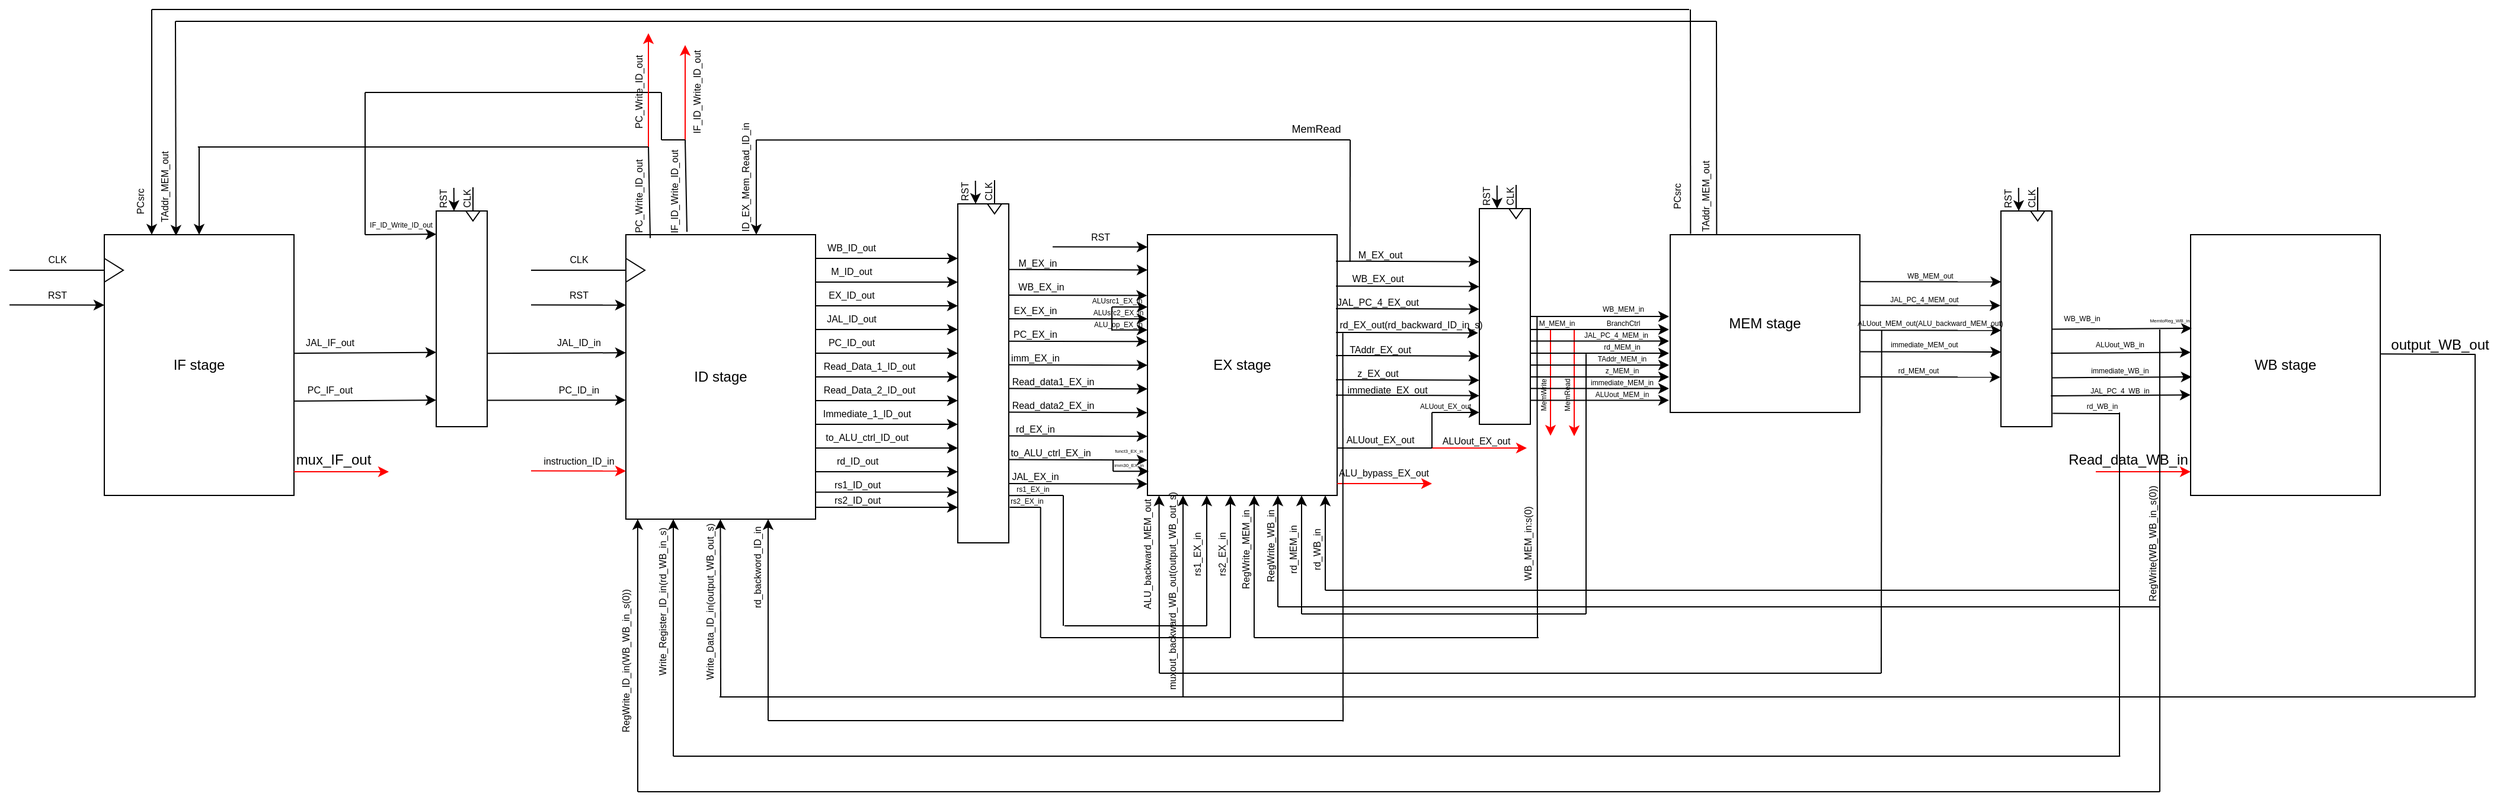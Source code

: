 <mxfile version="14.0.5" type="onedrive"><diagram id="dYd3-qae0YSHwIX4Mw7s" name="Page-1"><mxGraphModel dx="2653" dy="760" grid="1" gridSize="10" guides="1" tooltips="1" connect="1" arrows="1" fold="1" page="1" pageScale="1" pageWidth="827" pageHeight="1169" math="0" shadow="0"><root><mxCell id="0"/><mxCell id="1" parent="0"/><mxCell id="rneKLW9zlJMKTRIPIKlZ-1" value="ID stage" style="rounded=0;whiteSpace=wrap;html=1;" parent="1" vertex="1"><mxGeometry x="360" y="200" width="160" height="240" as="geometry"/></mxCell><mxCell id="rneKLW9zlJMKTRIPIKlZ-2" value="" style="endArrow=classic;html=1;" parent="1" edge="1"><mxGeometry width="50" height="50" relative="1" as="geometry"><mxPoint x="520" y="240" as="sourcePoint"/><mxPoint x="640" y="240" as="targetPoint"/></mxGeometry></mxCell><mxCell id="rneKLW9zlJMKTRIPIKlZ-3" value="" style="endArrow=classic;html=1;" parent="1" edge="1"><mxGeometry width="50" height="50" relative="1" as="geometry"><mxPoint x="520" y="260" as="sourcePoint"/><mxPoint x="640" y="260" as="targetPoint"/></mxGeometry></mxCell><mxCell id="rneKLW9zlJMKTRIPIKlZ-4" value="" style="endArrow=classic;html=1;" parent="1" edge="1"><mxGeometry width="50" height="50" relative="1" as="geometry"><mxPoint x="520" y="220" as="sourcePoint"/><mxPoint x="640" y="220" as="targetPoint"/></mxGeometry></mxCell><mxCell id="rneKLW9zlJMKTRIPIKlZ-5" value="" style="endArrow=classic;html=1;" parent="1" edge="1"><mxGeometry width="50" height="50" relative="1" as="geometry"><mxPoint x="520" y="280" as="sourcePoint"/><mxPoint x="640" y="280" as="targetPoint"/></mxGeometry></mxCell><mxCell id="rneKLW9zlJMKTRIPIKlZ-6" value="" style="endArrow=classic;html=1;" parent="1" edge="1"><mxGeometry width="50" height="50" relative="1" as="geometry"><mxPoint x="520" y="300" as="sourcePoint"/><mxPoint x="640" y="300" as="targetPoint"/></mxGeometry></mxCell><mxCell id="rneKLW9zlJMKTRIPIKlZ-7" value="" style="endArrow=classic;html=1;" parent="1" edge="1"><mxGeometry width="50" height="50" relative="1" as="geometry"><mxPoint x="520" y="340" as="sourcePoint"/><mxPoint x="640" y="340" as="targetPoint"/></mxGeometry></mxCell><mxCell id="rneKLW9zlJMKTRIPIKlZ-8" value="" style="endArrow=classic;html=1;" parent="1" edge="1"><mxGeometry width="50" height="50" relative="1" as="geometry"><mxPoint x="520" y="360" as="sourcePoint"/><mxPoint x="640" y="360" as="targetPoint"/></mxGeometry></mxCell><mxCell id="rneKLW9zlJMKTRIPIKlZ-9" value="" style="endArrow=classic;html=1;" parent="1" edge="1"><mxGeometry width="50" height="50" relative="1" as="geometry"><mxPoint x="520" y="320" as="sourcePoint"/><mxPoint x="640" y="320" as="targetPoint"/></mxGeometry></mxCell><mxCell id="rneKLW9zlJMKTRIPIKlZ-10" value="" style="endArrow=classic;html=1;" parent="1" edge="1"><mxGeometry width="50" height="50" relative="1" as="geometry"><mxPoint x="520" y="380" as="sourcePoint"/><mxPoint x="640" y="380" as="targetPoint"/></mxGeometry></mxCell><mxCell id="rneKLW9zlJMKTRIPIKlZ-11" value="" style="endArrow=classic;html=1;" parent="1" edge="1"><mxGeometry width="50" height="50" relative="1" as="geometry"><mxPoint x="520" y="400" as="sourcePoint"/><mxPoint x="640" y="400" as="targetPoint"/></mxGeometry></mxCell><mxCell id="rneKLW9zlJMKTRIPIKlZ-12" value="&lt;font style=&quot;font-size: 8px&quot;&gt;WB_ID_out&lt;/font&gt;" style="text;html=1;align=center;verticalAlign=middle;resizable=0;points=[];autosize=1;" parent="1" vertex="1"><mxGeometry x="520" y="200" width="60" height="20" as="geometry"/></mxCell><mxCell id="rneKLW9zlJMKTRIPIKlZ-13" value="&lt;font style=&quot;font-size: 8px&quot;&gt;M_ID_out&lt;/font&gt;" style="text;html=1;align=center;verticalAlign=middle;resizable=0;points=[];autosize=1;" parent="1" vertex="1"><mxGeometry x="525" y="220" width="50" height="20" as="geometry"/></mxCell><mxCell id="rneKLW9zlJMKTRIPIKlZ-14" value="&lt;font style=&quot;font-size: 8px&quot;&gt;EX_ID_out&lt;/font&gt;" style="text;html=1;align=center;verticalAlign=middle;resizable=0;points=[];autosize=1;" parent="1" vertex="1"><mxGeometry x="525" y="240" width="50" height="20" as="geometry"/></mxCell><mxCell id="rneKLW9zlJMKTRIPIKlZ-15" value="&lt;font style=&quot;font-size: 8px&quot;&gt;JAL_ID_out&lt;/font&gt;" style="text;html=1;align=center;verticalAlign=middle;resizable=0;points=[];autosize=1;" parent="1" vertex="1"><mxGeometry x="520" y="260" width="60" height="20" as="geometry"/></mxCell><mxCell id="rneKLW9zlJMKTRIPIKlZ-16" value="&lt;font style=&quot;font-size: 8px&quot;&gt;PC_ID_out&lt;/font&gt;" style="text;html=1;align=center;verticalAlign=middle;resizable=0;points=[];autosize=1;" parent="1" vertex="1"><mxGeometry x="525" y="280" width="50" height="20" as="geometry"/></mxCell><mxCell id="rneKLW9zlJMKTRIPIKlZ-17" value="&lt;font style=&quot;font-size: 8px&quot;&gt;Read_Data_1_ID_out&lt;/font&gt;" style="text;html=1;align=center;verticalAlign=middle;resizable=0;points=[];autosize=1;" parent="1" vertex="1"><mxGeometry x="520" y="300" width="90" height="20" as="geometry"/></mxCell><mxCell id="rneKLW9zlJMKTRIPIKlZ-18" value="&lt;font style=&quot;font-size: 8px&quot;&gt;Read_Data_2_ID_out&lt;/font&gt;" style="text;html=1;align=center;verticalAlign=middle;resizable=0;points=[];autosize=1;" parent="1" vertex="1"><mxGeometry x="520" y="320" width="90" height="20" as="geometry"/></mxCell><mxCell id="rneKLW9zlJMKTRIPIKlZ-19" value="&lt;font style=&quot;font-size: 8px&quot;&gt;Immediate_1_ID_out&lt;/font&gt;" style="text;html=1;align=center;verticalAlign=middle;resizable=0;points=[];autosize=1;" parent="1" vertex="1"><mxGeometry x="518" y="340" width="90" height="20" as="geometry"/></mxCell><mxCell id="rneKLW9zlJMKTRIPIKlZ-20" value="&lt;font style=&quot;font-size: 8px&quot;&gt;to_ALU_ctrl_ID_out&lt;/font&gt;" style="text;html=1;align=center;verticalAlign=middle;resizable=0;points=[];autosize=1;" parent="1" vertex="1"><mxGeometry x="518" y="360" width="90" height="20" as="geometry"/></mxCell><mxCell id="rneKLW9zlJMKTRIPIKlZ-21" value="&lt;font style=&quot;font-size: 8px&quot;&gt;rd_ID_out&lt;/font&gt;" style="text;html=1;align=center;verticalAlign=middle;resizable=0;points=[];autosize=1;" parent="1" vertex="1"><mxGeometry x="530" y="380" width="50" height="20" as="geometry"/></mxCell><mxCell id="rneKLW9zlJMKTRIPIKlZ-24" value="" style="endArrow=classic;html=1;strokeColor=#FF0000;" parent="1" edge="1"><mxGeometry width="50" height="50" relative="1" as="geometry"><mxPoint x="410" y="120" as="sourcePoint"/><mxPoint x="410" y="40" as="targetPoint"/></mxGeometry></mxCell><mxCell id="rneKLW9zlJMKTRIPIKlZ-25" value="" style="endArrow=classic;html=1;" parent="1" edge="1"><mxGeometry width="50" height="50" relative="1" as="geometry"><mxPoint x="440" y="590" as="sourcePoint"/><mxPoint x="439.71" y="440" as="targetPoint"/></mxGeometry></mxCell><mxCell id="rneKLW9zlJMKTRIPIKlZ-26" value="" style="endArrow=classic;html=1;" parent="1" edge="1"><mxGeometry width="50" height="50" relative="1" as="geometry"><mxPoint x="400" y="640" as="sourcePoint"/><mxPoint x="400" y="440" as="targetPoint"/></mxGeometry></mxCell><mxCell id="rneKLW9zlJMKTRIPIKlZ-27" value="" style="endArrow=classic;html=1;" parent="1" edge="1"><mxGeometry width="50" height="50" relative="1" as="geometry"><mxPoint x="480" y="610" as="sourcePoint"/><mxPoint x="480" y="440" as="targetPoint"/></mxGeometry></mxCell><mxCell id="rneKLW9zlJMKTRIPIKlZ-30" value="" style="endArrow=classic;html=1;entryX=0.5;entryY=0;entryDx=0;entryDy=0;" parent="1" edge="1"><mxGeometry width="50" height="50" relative="1" as="geometry"><mxPoint x="470" y="120" as="sourcePoint"/><mxPoint x="470" y="200" as="targetPoint"/></mxGeometry></mxCell><mxCell id="rneKLW9zlJMKTRIPIKlZ-31" value="" style="triangle;whiteSpace=wrap;html=1;" parent="1" vertex="1"><mxGeometry x="360" y="220" width="16" height="20" as="geometry"/></mxCell><mxCell id="rneKLW9zlJMKTRIPIKlZ-32" value="" style="endArrow=classic;html=1;exitX=0.995;exitY=0.878;exitDx=0;exitDy=0;exitPerimeter=0;" parent="1" source="rneKLW9zlJMKTRIPIKlZ-114" edge="1"><mxGeometry width="50" height="50" relative="1" as="geometry"><mxPoint x="280" y="339.6" as="sourcePoint"/><mxPoint x="360" y="339.6" as="targetPoint"/></mxGeometry></mxCell><mxCell id="rneKLW9zlJMKTRIPIKlZ-33" value="" style="endArrow=none;html=1;entryX=0;entryY=0.5;entryDx=0;entryDy=0;" parent="1" target="rneKLW9zlJMKTRIPIKlZ-31" edge="1"><mxGeometry width="50" height="50" relative="1" as="geometry"><mxPoint x="280" y="230" as="sourcePoint"/><mxPoint x="330" y="180" as="targetPoint"/></mxGeometry></mxCell><mxCell id="rneKLW9zlJMKTRIPIKlZ-34" value="" style="endArrow=classic;html=1;entryX=0;entryY=0.273;entryDx=0;entryDy=0;entryPerimeter=0;" parent="1" edge="1"><mxGeometry width="50" height="50" relative="1" as="geometry"><mxPoint x="280.0" y="259.31" as="sourcePoint"/><mxPoint x="360" y="259.37" as="targetPoint"/></mxGeometry></mxCell><mxCell id="rneKLW9zlJMKTRIPIKlZ-35" value="" style="endArrow=classic;html=1;entryX=0;entryY=0.273;entryDx=0;entryDy=0;entryPerimeter=0;fillColor=#f8cecc;gradientColor=#ea6b66;strokeColor=#FF0000;" parent="1" edge="1"><mxGeometry width="50" height="50" relative="1" as="geometry"><mxPoint x="280.0" y="399.31" as="sourcePoint"/><mxPoint x="360" y="399.37" as="targetPoint"/></mxGeometry></mxCell><mxCell id="rneKLW9zlJMKTRIPIKlZ-36" value="" style="endArrow=classic;html=1;exitX=1.004;exitY=0.66;exitDx=0;exitDy=0;exitPerimeter=0;" parent="1" source="rneKLW9zlJMKTRIPIKlZ-114" edge="1"><mxGeometry width="50" height="50" relative="1" as="geometry"><mxPoint x="280.0" y="299.6" as="sourcePoint"/><mxPoint x="360" y="299.6" as="targetPoint"/></mxGeometry></mxCell><mxCell id="rneKLW9zlJMKTRIPIKlZ-37" value="&lt;font style=&quot;font-size: 8px&quot;&gt;JAL_ID_in&lt;/font&gt;" style="text;html=1;align=center;verticalAlign=middle;resizable=0;points=[];autosize=1;" parent="1" vertex="1"><mxGeometry x="295" y="279.6" width="50" height="20" as="geometry"/></mxCell><mxCell id="rneKLW9zlJMKTRIPIKlZ-38" value="&lt;font style=&quot;font-size: 8px&quot;&gt;PC_ID_in&lt;/font&gt;" style="text;html=1;align=center;verticalAlign=middle;resizable=0;points=[];autosize=1;" parent="1" vertex="1"><mxGeometry x="295" y="319.6" width="50" height="20" as="geometry"/></mxCell><mxCell id="rneKLW9zlJMKTRIPIKlZ-39" value="&lt;span style=&quot;font-size: 8px&quot;&gt;CLK&lt;/span&gt;" style="text;html=1;align=center;verticalAlign=middle;resizable=0;points=[];autosize=1;" parent="1" vertex="1"><mxGeometry x="305" y="210" width="30" height="20" as="geometry"/></mxCell><mxCell id="rneKLW9zlJMKTRIPIKlZ-40" value="&lt;span style=&quot;font-size: 8px&quot;&gt;RST&lt;/span&gt;" style="text;html=1;align=center;verticalAlign=middle;resizable=0;points=[];autosize=1;" parent="1" vertex="1"><mxGeometry x="305" y="240" width="30" height="20" as="geometry"/></mxCell><mxCell id="rneKLW9zlJMKTRIPIKlZ-41" value="&lt;font style=&quot;font-size: 8px&quot;&gt;instruction_ID_in&lt;/font&gt;" style="text;html=1;align=center;verticalAlign=middle;resizable=0;points=[];autosize=1;" parent="1" vertex="1"><mxGeometry x="285" y="380" width="70" height="20" as="geometry"/></mxCell><mxCell id="rneKLW9zlJMKTRIPIKlZ-42" value="&lt;span style=&quot;font-size: 8px&quot;&gt;PC_Write_ID_out&lt;/span&gt;" style="text;html=1;align=center;verticalAlign=middle;resizable=0;points=[];autosize=1;rotation=270;" parent="1" vertex="1"><mxGeometry x="330" y="158" width="80" height="20" as="geometry"/></mxCell><mxCell id="rneKLW9zlJMKTRIPIKlZ-43" value="&lt;span style=&quot;font-size: 8px&quot;&gt;IF_ID_Write_ID_out&lt;/span&gt;" style="text;html=1;align=center;verticalAlign=middle;resizable=0;points=[];autosize=1;rotation=270;" parent="1" vertex="1"><mxGeometry x="374" y="70" width="90" height="20" as="geometry"/></mxCell><mxCell id="rneKLW9zlJMKTRIPIKlZ-44" value="&lt;font style=&quot;font-size: 8px&quot;&gt;RegWrite_ID_in(WB_WB_in_s(0))&lt;br&gt;&lt;/font&gt;" style="text;html=1;align=center;verticalAlign=middle;resizable=0;points=[];autosize=1;rotation=270;" parent="1" vertex="1"><mxGeometry x="289" y="550" width="140" height="20" as="geometry"/></mxCell><mxCell id="rneKLW9zlJMKTRIPIKlZ-45" value="&lt;font style=&quot;font-size: 8px&quot;&gt;ID_EX_Mem_Read_ID_in&lt;/font&gt;" style="text;html=1;align=center;verticalAlign=middle;resizable=0;points=[];autosize=1;rotation=270;" parent="1" vertex="1"><mxGeometry x="405" y="142" width="110" height="20" as="geometry"/></mxCell><mxCell id="rneKLW9zlJMKTRIPIKlZ-48" value="&lt;span style=&quot;font-size: 8px&quot;&gt;Write_Register_ID_in(rd_WB_in_s)&lt;/span&gt;" style="text;html=1;align=center;verticalAlign=middle;resizable=0;points=[];autosize=1;rotation=270;" parent="1" vertex="1"><mxGeometry x="320" y="500" width="140" height="20" as="geometry"/></mxCell><mxCell id="rneKLW9zlJMKTRIPIKlZ-49" value="&lt;span style=&quot;font-size: 8px&quot;&gt;Write_Data_ID_in(&lt;/span&gt;&lt;span style=&quot;font-size: 8px&quot;&gt;output_WB_out_s)&lt;/span&gt;" style="text;html=1;align=center;verticalAlign=middle;resizable=0;points=[];autosize=1;rotation=270;" parent="1" vertex="1"><mxGeometry x="355" y="500" width="150" height="20" as="geometry"/></mxCell><mxCell id="rneKLW9zlJMKTRIPIKlZ-50" value="&lt;span style=&quot;font-size: 8px&quot;&gt;rd_backword_ID_in&lt;/span&gt;" style="text;html=1;align=center;verticalAlign=middle;resizable=0;points=[];autosize=1;rotation=270;" parent="1" vertex="1"><mxGeometry x="430" y="471" width="80" height="20" as="geometry"/></mxCell><mxCell id="rneKLW9zlJMKTRIPIKlZ-51" value="" style="rounded=0;whiteSpace=wrap;html=1;" parent="1" vertex="1"><mxGeometry x="640" y="174" width="43" height="286" as="geometry"/></mxCell><mxCell id="rneKLW9zlJMKTRIPIKlZ-61" value="EX stage" style="rounded=0;whiteSpace=wrap;html=1;" parent="1" vertex="1"><mxGeometry x="800" y="200" width="160" height="220" as="geometry"/></mxCell><mxCell id="rneKLW9zlJMKTRIPIKlZ-62" value="" style="rounded=0;whiteSpace=wrap;html=1;" parent="1" vertex="1"><mxGeometry x="1080" y="178" width="43" height="182" as="geometry"/></mxCell><mxCell id="rneKLW9zlJMKTRIPIKlZ-63" value="" style="endArrow=classic;html=1;entryX=0;entryY=0.273;entryDx=0;entryDy=0;entryPerimeter=0;fillColor=#f8cecc;gradientColor=#ea6b66;strokeColor=#FF0000;" parent="1" edge="1"><mxGeometry width="50" height="50" relative="1" as="geometry"><mxPoint x="960.0" y="410" as="sourcePoint"/><mxPoint x="1040" y="410.06" as="targetPoint"/></mxGeometry></mxCell><mxCell id="rneKLW9zlJMKTRIPIKlZ-64" value="" style="endArrow=classic;html=1;entryX=0;entryY=0.273;entryDx=0;entryDy=0;entryPerimeter=0;fillColor=#f8cecc;gradientColor=#ea6b66;strokeColor=#FF0000;" parent="1" edge="1"><mxGeometry width="50" height="50" relative="1" as="geometry"><mxPoint x="1040" y="380" as="sourcePoint"/><mxPoint x="1120" y="380.06" as="targetPoint"/></mxGeometry></mxCell><mxCell id="rneKLW9zlJMKTRIPIKlZ-65" value="MEM stage" style="rounded=0;whiteSpace=wrap;html=1;" parent="1" vertex="1"><mxGeometry x="1241" y="200" width="160" height="150" as="geometry"/></mxCell><mxCell id="rneKLW9zlJMKTRIPIKlZ-66" value="" style="rounded=0;whiteSpace=wrap;html=1;" parent="1" vertex="1"><mxGeometry x="1520" y="180" width="43" height="182" as="geometry"/></mxCell><mxCell id="rneKLW9zlJMKTRIPIKlZ-68" value="" style="endArrow=classic;html=1;entryX=0;entryY=0.273;entryDx=0;entryDy=0;entryPerimeter=0;fillColor=#f8cecc;gradientColor=#ea6b66;strokeColor=#FF0000;" parent="1" edge="1"><mxGeometry width="50" height="50" relative="1" as="geometry"><mxPoint x="1600.0" y="400" as="sourcePoint"/><mxPoint x="1680" y="400.06" as="targetPoint"/></mxGeometry></mxCell><mxCell id="rneKLW9zlJMKTRIPIKlZ-72" value="IF stage" style="rounded=0;whiteSpace=wrap;html=1;" parent="1" vertex="1"><mxGeometry x="-80" y="200" width="160" height="220" as="geometry"/></mxCell><mxCell id="rneKLW9zlJMKTRIPIKlZ-83" value="" style="triangle;whiteSpace=wrap;html=1;" parent="1" vertex="1"><mxGeometry x="-80" y="220" width="16" height="20" as="geometry"/></mxCell><mxCell id="rneKLW9zlJMKTRIPIKlZ-84" value="" style="endArrow=none;html=1;entryX=0;entryY=0.5;entryDx=0;entryDy=0;" parent="1" target="rneKLW9zlJMKTRIPIKlZ-83" edge="1"><mxGeometry width="50" height="50" relative="1" as="geometry"><mxPoint x="-160" y="230" as="sourcePoint"/><mxPoint x="-110" y="180" as="targetPoint"/></mxGeometry></mxCell><mxCell id="rneKLW9zlJMKTRIPIKlZ-85" value="" style="endArrow=classic;html=1;entryX=0;entryY=0.273;entryDx=0;entryDy=0;entryPerimeter=0;" parent="1" edge="1"><mxGeometry width="50" height="50" relative="1" as="geometry"><mxPoint x="-160" y="259.31" as="sourcePoint"/><mxPoint x="-80" y="259.37" as="targetPoint"/></mxGeometry></mxCell><mxCell id="rneKLW9zlJMKTRIPIKlZ-86" value="&lt;span style=&quot;font-size: 8px&quot;&gt;CLK&lt;/span&gt;" style="text;html=1;align=center;verticalAlign=middle;resizable=0;points=[];autosize=1;" parent="1" vertex="1"><mxGeometry x="-135" y="210" width="30" height="20" as="geometry"/></mxCell><mxCell id="rneKLW9zlJMKTRIPIKlZ-87" value="&lt;span style=&quot;font-size: 8px&quot;&gt;RST&lt;/span&gt;" style="text;html=1;align=center;verticalAlign=middle;resizable=0;points=[];autosize=1;" parent="1" vertex="1"><mxGeometry x="-135" y="240" width="30" height="20" as="geometry"/></mxCell><mxCell id="rneKLW9zlJMKTRIPIKlZ-88" value="" style="triangle;whiteSpace=wrap;html=1;direction=south;" parent="1" vertex="1"><mxGeometry x="665" y="174" width="12" height="8.4" as="geometry"/></mxCell><mxCell id="rneKLW9zlJMKTRIPIKlZ-89" value="" style="endArrow=none;html=1;entryX=0;entryY=0.5;entryDx=0;entryDy=0;" parent="1" target="rneKLW9zlJMKTRIPIKlZ-88" edge="1"><mxGeometry width="50" height="50" relative="1" as="geometry"><mxPoint x="671" y="154" as="sourcePoint"/><mxPoint x="565" y="38.93" as="targetPoint"/></mxGeometry></mxCell><mxCell id="rneKLW9zlJMKTRIPIKlZ-90" value="" style="endArrow=classic;html=1;entryX=0.167;entryY=0;entryDx=0;entryDy=0;entryPerimeter=0;exitX=0.818;exitY=-0.007;exitDx=0;exitDy=0;exitPerimeter=0;" parent="1" source="rneKLW9zlJMKTRIPIKlZ-91" target="rneKLW9zlJMKTRIPIKlZ-91" edge="1"><mxGeometry width="50" height="50" relative="1" as="geometry"><mxPoint x="515" y="118.24" as="sourcePoint"/><mxPoint x="595" y="118.3" as="targetPoint"/></mxGeometry></mxCell><mxCell id="rneKLW9zlJMKTRIPIKlZ-91" value="&lt;span style=&quot;font-size: 8px&quot;&gt;CLK&lt;/span&gt;" style="text;html=1;align=center;verticalAlign=middle;resizable=0;points=[];autosize=1;direction=east;rotation=270;" parent="1" vertex="1"><mxGeometry x="650" y="154" width="30" height="20" as="geometry"/></mxCell><mxCell id="rneKLW9zlJMKTRIPIKlZ-92" value="&lt;span style=&quot;font-size: 8px&quot;&gt;RST&lt;/span&gt;" style="text;html=1;align=center;verticalAlign=middle;resizable=0;points=[];autosize=1;rotation=270;" parent="1" vertex="1"><mxGeometry x="630" y="154" width="30" height="20" as="geometry"/></mxCell><mxCell id="rneKLW9zlJMKTRIPIKlZ-93" value="" style="triangle;whiteSpace=wrap;html=1;direction=south;" parent="1" vertex="1"><mxGeometry x="1105" y="178" width="12" height="8.4" as="geometry"/></mxCell><mxCell id="rneKLW9zlJMKTRIPIKlZ-94" value="" style="endArrow=none;html=1;entryX=0;entryY=0.5;entryDx=0;entryDy=0;" parent="1" target="rneKLW9zlJMKTRIPIKlZ-93" edge="1"><mxGeometry width="50" height="50" relative="1" as="geometry"><mxPoint x="1111" y="158" as="sourcePoint"/><mxPoint x="1005" y="42.93" as="targetPoint"/></mxGeometry></mxCell><mxCell id="rneKLW9zlJMKTRIPIKlZ-95" value="" style="endArrow=classic;html=1;entryX=0.167;entryY=0;entryDx=0;entryDy=0;entryPerimeter=0;exitX=0.818;exitY=-0.007;exitDx=0;exitDy=0;exitPerimeter=0;" parent="1" source="rneKLW9zlJMKTRIPIKlZ-96" target="rneKLW9zlJMKTRIPIKlZ-96" edge="1"><mxGeometry width="50" height="50" relative="1" as="geometry"><mxPoint x="955" y="122.24" as="sourcePoint"/><mxPoint x="1035" y="122.3" as="targetPoint"/></mxGeometry></mxCell><mxCell id="rneKLW9zlJMKTRIPIKlZ-96" value="&lt;span style=&quot;font-size: 8px&quot;&gt;CLK&lt;/span&gt;" style="text;html=1;align=center;verticalAlign=middle;resizable=0;points=[];autosize=1;direction=east;rotation=270;" parent="1" vertex="1"><mxGeometry x="1090" y="158" width="30" height="20" as="geometry"/></mxCell><mxCell id="rneKLW9zlJMKTRIPIKlZ-97" value="&lt;span style=&quot;font-size: 8px&quot;&gt;RST&lt;/span&gt;" style="text;html=1;align=center;verticalAlign=middle;resizable=0;points=[];autosize=1;rotation=270;" parent="1" vertex="1"><mxGeometry x="1070" y="158" width="30" height="20" as="geometry"/></mxCell><mxCell id="rneKLW9zlJMKTRIPIKlZ-98" value="" style="triangle;whiteSpace=wrap;html=1;direction=south;" parent="1" vertex="1"><mxGeometry x="1545" y="180" width="12" height="8.4" as="geometry"/></mxCell><mxCell id="rneKLW9zlJMKTRIPIKlZ-99" value="" style="endArrow=none;html=1;entryX=0;entryY=0.5;entryDx=0;entryDy=0;" parent="1" target="rneKLW9zlJMKTRIPIKlZ-98" edge="1"><mxGeometry width="50" height="50" relative="1" as="geometry"><mxPoint x="1551" y="160" as="sourcePoint"/><mxPoint x="1445" y="44.93" as="targetPoint"/></mxGeometry></mxCell><mxCell id="rneKLW9zlJMKTRIPIKlZ-100" value="" style="endArrow=classic;html=1;entryX=0.167;entryY=0;entryDx=0;entryDy=0;entryPerimeter=0;exitX=0.818;exitY=-0.007;exitDx=0;exitDy=0;exitPerimeter=0;" parent="1" source="rneKLW9zlJMKTRIPIKlZ-101" target="rneKLW9zlJMKTRIPIKlZ-101" edge="1"><mxGeometry width="50" height="50" relative="1" as="geometry"><mxPoint x="1395" y="124.24" as="sourcePoint"/><mxPoint x="1475" y="124.3" as="targetPoint"/></mxGeometry></mxCell><mxCell id="rneKLW9zlJMKTRIPIKlZ-101" value="&lt;span style=&quot;font-size: 8px&quot;&gt;CLK&lt;/span&gt;" style="text;html=1;align=center;verticalAlign=middle;resizable=0;points=[];autosize=1;direction=east;rotation=270;" parent="1" vertex="1"><mxGeometry x="1530" y="160" width="30" height="20" as="geometry"/></mxCell><mxCell id="rneKLW9zlJMKTRIPIKlZ-102" value="&lt;span style=&quot;font-size: 8px&quot;&gt;RST&lt;/span&gt;" style="text;html=1;align=center;verticalAlign=middle;resizable=0;points=[];autosize=1;rotation=270;" parent="1" vertex="1"><mxGeometry x="1510" y="160" width="30" height="20" as="geometry"/></mxCell><mxCell id="rneKLW9zlJMKTRIPIKlZ-105" value="" style="endArrow=classic;html=1;entryX=0;entryY=0.273;entryDx=0;entryDy=0;entryPerimeter=0;" parent="1" edge="1"><mxGeometry width="50" height="50" relative="1" as="geometry"><mxPoint x="720" y="210.31" as="sourcePoint"/><mxPoint x="800" y="210.37" as="targetPoint"/></mxGeometry></mxCell><mxCell id="rneKLW9zlJMKTRIPIKlZ-107" value="&lt;span style=&quot;font-size: 8px&quot;&gt;RST&lt;/span&gt;" style="text;html=1;align=center;verticalAlign=middle;resizable=0;points=[];autosize=1;" parent="1" vertex="1"><mxGeometry x="745" y="191" width="30" height="20" as="geometry"/></mxCell><mxCell id="rneKLW9zlJMKTRIPIKlZ-113" value="WB stage" style="rounded=0;whiteSpace=wrap;html=1;" parent="1" vertex="1"><mxGeometry x="1680" y="200" width="160" height="220" as="geometry"/></mxCell><mxCell id="rneKLW9zlJMKTRIPIKlZ-114" value="" style="rounded=0;whiteSpace=wrap;html=1;" parent="1" vertex="1"><mxGeometry x="200" y="180" width="43" height="182" as="geometry"/></mxCell><mxCell id="rneKLW9zlJMKTRIPIKlZ-115" value="" style="triangle;whiteSpace=wrap;html=1;direction=south;" parent="1" vertex="1"><mxGeometry x="225" y="180" width="12" height="8.4" as="geometry"/></mxCell><mxCell id="rneKLW9zlJMKTRIPIKlZ-116" value="" style="endArrow=none;html=1;entryX=0;entryY=0.5;entryDx=0;entryDy=0;" parent="1" target="rneKLW9zlJMKTRIPIKlZ-115" edge="1"><mxGeometry width="50" height="50" relative="1" as="geometry"><mxPoint x="231" y="160" as="sourcePoint"/><mxPoint x="125" y="44.93" as="targetPoint"/></mxGeometry></mxCell><mxCell id="rneKLW9zlJMKTRIPIKlZ-117" value="" style="endArrow=classic;html=1;entryX=0.167;entryY=0;entryDx=0;entryDy=0;entryPerimeter=0;exitX=0.818;exitY=-0.007;exitDx=0;exitDy=0;exitPerimeter=0;" parent="1" source="rneKLW9zlJMKTRIPIKlZ-118" target="rneKLW9zlJMKTRIPIKlZ-118" edge="1"><mxGeometry width="50" height="50" relative="1" as="geometry"><mxPoint x="75" y="124.24" as="sourcePoint"/><mxPoint x="155" y="124.3" as="targetPoint"/></mxGeometry></mxCell><mxCell id="rneKLW9zlJMKTRIPIKlZ-118" value="&lt;span style=&quot;font-size: 8px&quot;&gt;CLK&lt;/span&gt;" style="text;html=1;align=center;verticalAlign=middle;resizable=0;points=[];autosize=1;direction=east;rotation=270;" parent="1" vertex="1"><mxGeometry x="210" y="160" width="30" height="20" as="geometry"/></mxCell><mxCell id="rneKLW9zlJMKTRIPIKlZ-119" value="&lt;span style=&quot;font-size: 8px&quot;&gt;RST&lt;/span&gt;" style="text;html=1;align=center;verticalAlign=middle;resizable=0;points=[];autosize=1;rotation=270;" parent="1" vertex="1"><mxGeometry x="190" y="160" width="30" height="20" as="geometry"/></mxCell><mxCell id="rneKLW9zlJMKTRIPIKlZ-120" value="" style="endArrow=classic;html=1;entryX=0;entryY=0.273;entryDx=0;entryDy=0;entryPerimeter=0;fillColor=#f8cecc;gradientColor=#ea6b66;strokeColor=#FF0000;" parent="1" edge="1"><mxGeometry width="50" height="50" relative="1" as="geometry"><mxPoint x="80" y="400.0" as="sourcePoint"/><mxPoint x="160" y="400.06" as="targetPoint"/></mxGeometry></mxCell><mxCell id="GORjWObBnzvOjXkyZIAl-14" value="&lt;span style=&quot;font-size: 8px&quot;&gt;M_EX_in&lt;/span&gt;" style="text;html=1;align=center;verticalAlign=middle;resizable=0;points=[];autosize=1;" parent="1" vertex="1"><mxGeometry x="682" y="213" width="50" height="20" as="geometry"/></mxCell><mxCell id="GORjWObBnzvOjXkyZIAl-21" value="" style="endArrow=classic;html=1;entryX=-0.002;entryY=0.456;entryDx=0;entryDy=0;entryPerimeter=0;" parent="1" edge="1"><mxGeometry width="50" height="50" relative="1" as="geometry"><mxPoint x="683" y="251" as="sourcePoint"/><mxPoint x="799.68" y="251.32" as="targetPoint"/></mxGeometry></mxCell><mxCell id="GORjWObBnzvOjXkyZIAl-22" value="&lt;font style=&quot;font-size: 8px&quot;&gt;WB_EX_in&lt;/font&gt;" style="text;html=1;align=center;verticalAlign=middle;resizable=0;points=[];autosize=1;" parent="1" vertex="1"><mxGeometry x="685" y="233" width="50" height="20" as="geometry"/></mxCell><mxCell id="GORjWObBnzvOjXkyZIAl-23" value="" style="endArrow=none;html=1;" parent="1" edge="1"><mxGeometry width="50" height="50" relative="1" as="geometry"><mxPoint x="683" y="271" as="sourcePoint"/><mxPoint x="770" y="271" as="targetPoint"/></mxGeometry></mxCell><mxCell id="GORjWObBnzvOjXkyZIAl-24" value="" style="endArrow=none;html=1;" parent="1" edge="1"><mxGeometry width="50" height="50" relative="1" as="geometry"><mxPoint x="770" y="261" as="sourcePoint"/><mxPoint x="770" y="281" as="targetPoint"/></mxGeometry></mxCell><mxCell id="GORjWObBnzvOjXkyZIAl-25" value="" style="endArrow=classic;html=1;entryX=0;entryY=0.5;entryDx=0;entryDy=0;" parent="1" edge="1"><mxGeometry width="50" height="50" relative="1" as="geometry"><mxPoint x="770" y="261" as="sourcePoint"/><mxPoint x="800" y="261" as="targetPoint"/></mxGeometry></mxCell><mxCell id="GORjWObBnzvOjXkyZIAl-26" value="" style="endArrow=classic;html=1;entryX=0;entryY=0.5;entryDx=0;entryDy=0;" parent="1" edge="1"><mxGeometry width="50" height="50" relative="1" as="geometry"><mxPoint x="770" y="271" as="sourcePoint"/><mxPoint x="800" y="271" as="targetPoint"/></mxGeometry></mxCell><mxCell id="GORjWObBnzvOjXkyZIAl-27" value="" style="endArrow=classic;html=1;entryX=0;entryY=0.5;entryDx=0;entryDy=0;" parent="1" edge="1"><mxGeometry width="50" height="50" relative="1" as="geometry"><mxPoint x="770" y="280.43" as="sourcePoint"/><mxPoint x="800" y="280.43" as="targetPoint"/></mxGeometry></mxCell><mxCell id="GORjWObBnzvOjXkyZIAl-28" value="&lt;font style=&quot;font-size: 8px&quot;&gt;EX_EX_in&lt;/font&gt;" style="text;html=1;align=center;verticalAlign=middle;resizable=0;points=[];autosize=1;" parent="1" vertex="1"><mxGeometry x="680" y="253" width="50" height="20" as="geometry"/></mxCell><mxCell id="GORjWObBnzvOjXkyZIAl-29" value="&lt;font style=&quot;font-size: 6px&quot;&gt;ALUsrc1_EX_in&lt;/font&gt;" style="text;html=1;align=center;verticalAlign=middle;resizable=0;points=[];autosize=1;fontSize=4;" parent="1" vertex="1"><mxGeometry x="744" y="250.6" width="60" height="10" as="geometry"/></mxCell><mxCell id="GORjWObBnzvOjXkyZIAl-30" value="&lt;font style=&quot;font-size: 6px&quot;&gt;ALUsrc2_EX_in&lt;/font&gt;" style="text;html=1;align=center;verticalAlign=middle;resizable=0;points=[];autosize=1;fontSize=4;" parent="1" vertex="1"><mxGeometry x="745" y="260.6" width="60" height="10" as="geometry"/></mxCell><mxCell id="GORjWObBnzvOjXkyZIAl-31" value="&lt;font style=&quot;font-size: 6px&quot;&gt;ALU_op_EX_in&lt;/font&gt;" style="text;html=1;align=center;verticalAlign=middle;resizable=0;points=[];autosize=1;fontSize=4;" parent="1" vertex="1"><mxGeometry x="745" y="270.6" width="60" height="10" as="geometry"/></mxCell><mxCell id="GORjWObBnzvOjXkyZIAl-33" value="" style="endArrow=classic;html=1;entryX=-0.002;entryY=0.456;entryDx=0;entryDy=0;entryPerimeter=0;" parent="1" edge="1"><mxGeometry width="50" height="50" relative="1" as="geometry"><mxPoint x="683" y="289.84" as="sourcePoint"/><mxPoint x="799.68" y="290.16" as="targetPoint"/></mxGeometry></mxCell><mxCell id="GORjWObBnzvOjXkyZIAl-34" value="&lt;font style=&quot;font-size: 8px&quot;&gt;PC_EX_in&lt;/font&gt;" style="text;html=1;align=center;verticalAlign=middle;resizable=0;points=[];autosize=1;" parent="1" vertex="1"><mxGeometry x="680" y="273" width="50" height="20" as="geometry"/></mxCell><mxCell id="GORjWObBnzvOjXkyZIAl-35" value="" style="endArrow=classic;html=1;entryX=-0.002;entryY=0.456;entryDx=0;entryDy=0;entryPerimeter=0;" parent="1" edge="1"><mxGeometry width="50" height="50" relative="1" as="geometry"><mxPoint x="683.32" y="309.8" as="sourcePoint"/><mxPoint x="800.0" y="310.12" as="targetPoint"/></mxGeometry></mxCell><mxCell id="GORjWObBnzvOjXkyZIAl-36" value="" style="endArrow=classic;html=1;entryX=-0.002;entryY=0.456;entryDx=0;entryDy=0;entryPerimeter=0;" parent="1" edge="1"><mxGeometry width="50" height="50" relative="1" as="geometry"><mxPoint x="683.32" y="329.8" as="sourcePoint"/><mxPoint x="800.0" y="330.12" as="targetPoint"/></mxGeometry></mxCell><mxCell id="GORjWObBnzvOjXkyZIAl-37" value="" style="endArrow=classic;html=1;entryX=-0.002;entryY=0.456;entryDx=0;entryDy=0;entryPerimeter=0;" parent="1" edge="1"><mxGeometry width="50" height="50" relative="1" as="geometry"><mxPoint x="683.0" y="349.8" as="sourcePoint"/><mxPoint x="799.68" y="350.12" as="targetPoint"/></mxGeometry></mxCell><mxCell id="GORjWObBnzvOjXkyZIAl-38" value="" style="endArrow=classic;html=1;entryX=-0.002;entryY=0.456;entryDx=0;entryDy=0;entryPerimeter=0;" parent="1" edge="1"><mxGeometry width="50" height="50" relative="1" as="geometry"><mxPoint x="683.32" y="369.8" as="sourcePoint"/><mxPoint x="800.0" y="370.12" as="targetPoint"/></mxGeometry></mxCell><mxCell id="GORjWObBnzvOjXkyZIAl-39" value="" style="endArrow=classic;html=1;entryX=-0.002;entryY=0.456;entryDx=0;entryDy=0;entryPerimeter=0;" parent="1" edge="1"><mxGeometry width="50" height="50" relative="1" as="geometry"><mxPoint x="683.32" y="389.8" as="sourcePoint"/><mxPoint x="800.0" y="390.12" as="targetPoint"/></mxGeometry></mxCell><mxCell id="GORjWObBnzvOjXkyZIAl-40" value="&lt;font style=&quot;font-size: 8px&quot;&gt;imm_EX_in&lt;/font&gt;" style="text;html=1;align=center;verticalAlign=middle;resizable=0;points=[];autosize=1;" parent="1" vertex="1"><mxGeometry x="675" y="293" width="60" height="20" as="geometry"/></mxCell><mxCell id="GORjWObBnzvOjXkyZIAl-41" value="&lt;font style=&quot;font-size: 8px&quot;&gt;Read_data1_EX_in&lt;/font&gt;" style="text;html=1;align=center;verticalAlign=middle;resizable=0;points=[];autosize=1;" parent="1" vertex="1"><mxGeometry x="675" y="313" width="90" height="20" as="geometry"/></mxCell><mxCell id="GORjWObBnzvOjXkyZIAl-42" value="&lt;font style=&quot;font-size: 8px&quot;&gt;Read_data2_EX_in&lt;/font&gt;" style="text;html=1;align=center;verticalAlign=middle;resizable=0;points=[];autosize=1;" parent="1" vertex="1"><mxGeometry x="675" y="333" width="90" height="20" as="geometry"/></mxCell><mxCell id="GORjWObBnzvOjXkyZIAl-43" value="&lt;font style=&quot;font-size: 8px&quot;&gt;rd_EX_in&lt;/font&gt;" style="text;html=1;align=center;verticalAlign=middle;resizable=0;points=[];autosize=1;" parent="1" vertex="1"><mxGeometry x="680" y="353" width="50" height="20" as="geometry"/></mxCell><mxCell id="GORjWObBnzvOjXkyZIAl-44" value="&lt;span style=&quot;font-size: 8px&quot;&gt;to_ALU_ctrl_EX_in&lt;/span&gt;" style="text;html=1;align=center;verticalAlign=middle;resizable=0;points=[];autosize=1;" parent="1" vertex="1"><mxGeometry x="678" y="373" width="80" height="20" as="geometry"/></mxCell><mxCell id="GORjWObBnzvOjXkyZIAl-45" value="" style="endArrow=classic;html=1;entryX=0;entryY=0.5;entryDx=0;entryDy=0;" parent="1" edge="1"><mxGeometry width="50" height="50" relative="1" as="geometry"><mxPoint x="771" y="399.67" as="sourcePoint"/><mxPoint x="801" y="399.67" as="targetPoint"/></mxGeometry></mxCell><mxCell id="GORjWObBnzvOjXkyZIAl-46" value="" style="endArrow=none;html=1;" parent="1" edge="1"><mxGeometry width="50" height="50" relative="1" as="geometry"><mxPoint x="771" y="399.67" as="sourcePoint"/><mxPoint x="771" y="389.67" as="targetPoint"/></mxGeometry></mxCell><mxCell id="GORjWObBnzvOjXkyZIAl-48" value="&lt;font style=&quot;font-size: 4px&quot;&gt;imm30_EX_in&lt;/font&gt;" style="text;html=1;align=center;verticalAlign=middle;resizable=0;points=[];autosize=1;" parent="1" vertex="1"><mxGeometry x="764" y="382" width="40" height="20" as="geometry"/></mxCell><mxCell id="GORjWObBnzvOjXkyZIAl-50" value="&lt;font style=&quot;font-size: 4px&quot;&gt;funct3_EX_in&lt;/font&gt;" style="text;html=1;align=center;verticalAlign=middle;resizable=0;points=[];autosize=1;" parent="1" vertex="1"><mxGeometry x="764" y="370" width="40" height="20" as="geometry"/></mxCell><mxCell id="GORjWObBnzvOjXkyZIAl-51" value="" style="endArrow=classic;html=1;entryX=-0.002;entryY=0.456;entryDx=0;entryDy=0;entryPerimeter=0;" parent="1" edge="1"><mxGeometry width="50" height="50" relative="1" as="geometry"><mxPoint x="683.32" y="410" as="sourcePoint"/><mxPoint x="800.0" y="410.32" as="targetPoint"/></mxGeometry></mxCell><mxCell id="GORjWObBnzvOjXkyZIAl-52" value="&lt;font style=&quot;font-size: 8px&quot;&gt;JAL_EX_in&lt;/font&gt;" style="text;html=1;align=center;verticalAlign=middle;resizable=0;points=[];autosize=1;" parent="1" vertex="1"><mxGeometry x="680" y="393" width="50" height="20" as="geometry"/></mxCell><mxCell id="GORjWObBnzvOjXkyZIAl-53" value="" style="endArrow=classic;html=1;" parent="1" edge="1"><mxGeometry width="50" height="50" relative="1" as="geometry"><mxPoint x="810" y="570" as="sourcePoint"/><mxPoint x="809.77" y="420" as="targetPoint"/></mxGeometry></mxCell><mxCell id="GORjWObBnzvOjXkyZIAl-54" value="&lt;span style=&quot;font-size: 8px&quot;&gt;ALU_backward_MEM_out&lt;/span&gt;" style="text;html=1;align=center;verticalAlign=middle;resizable=0;points=[];autosize=1;rotation=270;" parent="1" vertex="1"><mxGeometry x="744" y="460" width="110" height="20" as="geometry"/></mxCell><mxCell id="GORjWObBnzvOjXkyZIAl-55" value="" style="endArrow=classic;html=1;" parent="1" edge="1"><mxGeometry width="50" height="50" relative="1" as="geometry"><mxPoint x="830" y="590" as="sourcePoint"/><mxPoint x="830" y="420" as="targetPoint"/></mxGeometry></mxCell><mxCell id="GORjWObBnzvOjXkyZIAl-56" value="&lt;span style=&quot;font-size: 8px&quot;&gt;muxout_backward_WB_out(&lt;/span&gt;&lt;span style=&quot;font-size: 8px&quot;&gt;output_WB_out_s)&lt;/span&gt;" style="text;html=1;align=center;verticalAlign=middle;resizable=0;points=[];autosize=1;rotation=270;" parent="1" vertex="1"><mxGeometry x="730" y="491" width="180" height="20" as="geometry"/></mxCell><mxCell id="WLYSSXanmZl6YtjzTNgl-1" value="" style="endArrow=classic;html=1;exitX=1;exitY=0.455;exitDx=0;exitDy=0;exitPerimeter=0;" parent="1" source="rneKLW9zlJMKTRIPIKlZ-72" edge="1"><mxGeometry width="50" height="50" relative="1" as="geometry"><mxPoint x="83.172" y="299.83" as="sourcePoint"/><mxPoint x="200" y="299.31" as="targetPoint"/></mxGeometry></mxCell><mxCell id="WLYSSXanmZl6YtjzTNgl-2" value="" style="endArrow=classic;html=1;exitX=1.002;exitY=0.638;exitDx=0;exitDy=0;exitPerimeter=0;" parent="1" source="rneKLW9zlJMKTRIPIKlZ-72" edge="1"><mxGeometry width="50" height="50" relative="1" as="geometry"><mxPoint x="79.04" y="340.39" as="sourcePoint"/><mxPoint x="200" y="339.6" as="targetPoint"/></mxGeometry></mxCell><mxCell id="WLYSSXanmZl6YtjzTNgl-3" value="&lt;font style=&quot;font-size: 8px&quot;&gt;JAL_IF_out&lt;/font&gt;" style="text;html=1;align=center;verticalAlign=middle;resizable=0;points=[];autosize=1;" parent="1" vertex="1"><mxGeometry x="80" y="279.6" width="60" height="20" as="geometry"/></mxCell><mxCell id="WLYSSXanmZl6YtjzTNgl-4" value="&lt;font style=&quot;font-size: 8px&quot;&gt;PC_IF_out&lt;/font&gt;" style="text;html=1;align=center;verticalAlign=middle;resizable=0;points=[];autosize=1;" parent="1" vertex="1"><mxGeometry x="85" y="320" width="50" height="20" as="geometry"/></mxCell><mxCell id="WLYSSXanmZl6YtjzTNgl-5" value="" style="endArrow=none;html=1;exitX=0.322;exitY=-0.01;exitDx=0;exitDy=0;exitPerimeter=0;" parent="1" source="rneKLW9zlJMKTRIPIKlZ-1" edge="1"><mxGeometry width="50" height="50" relative="1" as="geometry"><mxPoint x="250" y="190" as="sourcePoint"/><mxPoint x="410" y="120" as="targetPoint"/></mxGeometry></mxCell><mxCell id="WLYSSXanmZl6YtjzTNgl-6" value="" style="endArrow=none;html=1;" parent="1" edge="1"><mxGeometry width="50" height="50" relative="1" as="geometry"><mxPoint x="390" y="120" as="sourcePoint"/><mxPoint x="410" y="120" as="targetPoint"/></mxGeometry></mxCell><mxCell id="WLYSSXanmZl6YtjzTNgl-7" value="" style="endArrow=none;html=1;" parent="1" edge="1"><mxGeometry width="50" height="50" relative="1" as="geometry"><mxPoint x="390" y="120" as="sourcePoint"/><mxPoint x="390" y="80" as="targetPoint"/></mxGeometry></mxCell><mxCell id="WLYSSXanmZl6YtjzTNgl-8" value="" style="endArrow=none;html=1;" parent="1" edge="1"><mxGeometry width="50" height="50" relative="1" as="geometry"><mxPoint x="390" y="80" as="sourcePoint"/><mxPoint x="140" y="80" as="targetPoint"/></mxGeometry></mxCell><mxCell id="WLYSSXanmZl6YtjzTNgl-9" value="" style="endArrow=none;html=1;" parent="1" edge="1"><mxGeometry width="50" height="50" relative="1" as="geometry"><mxPoint x="140" y="80" as="sourcePoint"/><mxPoint x="140" y="200" as="targetPoint"/></mxGeometry></mxCell><mxCell id="WLYSSXanmZl6YtjzTNgl-11" value="" style="endArrow=classic;html=1;entryX=0.002;entryY=0.108;entryDx=0;entryDy=0;entryPerimeter=0;exitX=0.07;exitY=0.997;exitDx=0;exitDy=0;exitPerimeter=0;" parent="1" source="WLYSSXanmZl6YtjzTNgl-12" target="rneKLW9zlJMKTRIPIKlZ-114" edge="1"><mxGeometry width="50" height="50" relative="1" as="geometry"><mxPoint x="160" y="200" as="sourcePoint"/><mxPoint x="270" y="90" as="targetPoint"/></mxGeometry></mxCell><mxCell id="WLYSSXanmZl6YtjzTNgl-12" value="&lt;font style=&quot;font-size: 6px&quot;&gt;IF_ID_Write_ID_out&lt;/font&gt;" style="text;html=1;align=center;verticalAlign=middle;resizable=0;points=[];autosize=1;rotation=0;" parent="1" vertex="1"><mxGeometry x="135" y="180" width="70" height="20" as="geometry"/></mxCell><mxCell id="WLYSSXanmZl6YtjzTNgl-13" value="&lt;span style=&quot;font-size: 8px&quot;&gt;IF_ID_Write_ID_out&lt;/span&gt;" style="text;html=1;align=center;verticalAlign=middle;resizable=0;points=[];autosize=1;rotation=270;" parent="1" vertex="1"><mxGeometry x="355" y="154" width="90" height="20" as="geometry"/></mxCell><mxCell id="q5kcqlDoG2xY9jkD8gsv-1" value="" style="endArrow=classic;html=1;" parent="1" edge="1"><mxGeometry width="50" height="50" relative="1" as="geometry"><mxPoint x="850" y="530" as="sourcePoint"/><mxPoint x="850" y="420" as="targetPoint"/></mxGeometry></mxCell><mxCell id="q5kcqlDoG2xY9jkD8gsv-2" value="" style="endArrow=classic;html=1;" parent="1" edge="1"><mxGeometry width="50" height="50" relative="1" as="geometry"><mxPoint x="870" y="540" as="sourcePoint"/><mxPoint x="870" y="420" as="targetPoint"/></mxGeometry></mxCell><mxCell id="q5kcqlDoG2xY9jkD8gsv-3" value="" style="endArrow=classic;html=1;" parent="1" edge="1"><mxGeometry width="50" height="50" relative="1" as="geometry"><mxPoint x="890" y="540" as="sourcePoint"/><mxPoint x="890" y="420" as="targetPoint"/></mxGeometry></mxCell><mxCell id="q5kcqlDoG2xY9jkD8gsv-4" value="" style="endArrow=classic;html=1;" parent="1" edge="1"><mxGeometry width="50" height="50" relative="1" as="geometry"><mxPoint x="910" y="514" as="sourcePoint"/><mxPoint x="910" y="420" as="targetPoint"/></mxGeometry></mxCell><mxCell id="q5kcqlDoG2xY9jkD8gsv-5" value="" style="endArrow=classic;html=1;" parent="1" edge="1"><mxGeometry width="50" height="50" relative="1" as="geometry"><mxPoint x="930" y="520" as="sourcePoint"/><mxPoint x="930" y="420" as="targetPoint"/></mxGeometry></mxCell><mxCell id="q5kcqlDoG2xY9jkD8gsv-6" value="" style="endArrow=classic;html=1;" parent="1" edge="1"><mxGeometry width="50" height="50" relative="1" as="geometry"><mxPoint x="950" y="500" as="sourcePoint"/><mxPoint x="950" y="420" as="targetPoint"/></mxGeometry></mxCell><mxCell id="q5kcqlDoG2xY9jkD8gsv-7" value="&lt;span style=&quot;font-size: 8px&quot;&gt;rs1_EX_in&lt;/span&gt;" style="text;html=1;align=center;verticalAlign=middle;resizable=0;points=[];autosize=1;rotation=270;" parent="1" vertex="1"><mxGeometry x="816" y="460" width="50" height="20" as="geometry"/></mxCell><mxCell id="q5kcqlDoG2xY9jkD8gsv-9" value="&lt;span style=&quot;font-size: 8px&quot;&gt;rs2_EX_in&lt;/span&gt;" style="text;html=1;align=center;verticalAlign=middle;resizable=0;points=[];autosize=1;rotation=270;" parent="1" vertex="1"><mxGeometry x="837" y="460" width="50" height="20" as="geometry"/></mxCell><mxCell id="q5kcqlDoG2xY9jkD8gsv-10" value="&lt;span style=&quot;font-size: 8px&quot;&gt;RegWrite_MEM_in&lt;/span&gt;" style="text;html=1;align=center;verticalAlign=middle;resizable=0;points=[];autosize=1;rotation=270;" parent="1" vertex="1"><mxGeometry x="842" y="456" width="80" height="20" as="geometry"/></mxCell><mxCell id="q5kcqlDoG2xY9jkD8gsv-11" value="&lt;span style=&quot;font-size: 8px&quot;&gt;RegWrite_WB_in&lt;/span&gt;" style="text;html=1;align=center;verticalAlign=middle;resizable=0;points=[];autosize=1;rotation=270;" parent="1" vertex="1"><mxGeometry x="863" y="453" width="80" height="20" as="geometry"/></mxCell><mxCell id="q5kcqlDoG2xY9jkD8gsv-12" value="&lt;span style=&quot;font-size: 8px&quot;&gt;rd_MEM_in&lt;/span&gt;" style="text;html=1;align=center;verticalAlign=middle;resizable=0;points=[];autosize=1;rotation=270;" parent="1" vertex="1"><mxGeometry x="892" y="456" width="60" height="20" as="geometry"/></mxCell><mxCell id="q5kcqlDoG2xY9jkD8gsv-13" value="&lt;span style=&quot;font-size: 8px&quot;&gt;rd_WB_in&lt;/span&gt;" style="text;html=1;align=center;verticalAlign=middle;resizable=0;points=[];autosize=1;rotation=270;" parent="1" vertex="1"><mxGeometry x="917" y="456" width="50" height="20" as="geometry"/></mxCell><mxCell id="q5kcqlDoG2xY9jkD8gsv-14" value="" style="endArrow=classic;html=1;entryX=-0.002;entryY=0.727;entryDx=0;entryDy=0;entryPerimeter=0;" parent="1" edge="1"><mxGeometry width="50" height="50" relative="1" as="geometry"><mxPoint x="959.0" y="282.44" as="sourcePoint"/><mxPoint x="1078.914" y="282.914" as="targetPoint"/></mxGeometry></mxCell><mxCell id="q5kcqlDoG2xY9jkD8gsv-15" value="" style="endArrow=classic;html=1;entryX=0.023;entryY=0.727;entryDx=0;entryDy=0;entryPerimeter=0;" parent="1" edge="1"><mxGeometry width="50" height="50" relative="1" as="geometry"><mxPoint x="959" y="301.96" as="sourcePoint"/><mxPoint x="1079.989" y="302.434" as="targetPoint"/></mxGeometry></mxCell><mxCell id="q5kcqlDoG2xY9jkD8gsv-16" value="" style="endArrow=classic;html=1;entryX=0.023;entryY=0.727;entryDx=0;entryDy=0;entryPerimeter=0;" parent="1" edge="1"><mxGeometry width="50" height="50" relative="1" as="geometry"><mxPoint x="959" y="322.36" as="sourcePoint"/><mxPoint x="1079.989" y="322.834" as="targetPoint"/></mxGeometry></mxCell><mxCell id="q5kcqlDoG2xY9jkD8gsv-17" value="" style="endArrow=classic;html=1;entryX=0.023;entryY=0.727;entryDx=0;entryDy=0;entryPerimeter=0;" parent="1" edge="1"><mxGeometry width="50" height="50" relative="1" as="geometry"><mxPoint x="959" y="262.36" as="sourcePoint"/><mxPoint x="1079.989" y="262.834" as="targetPoint"/></mxGeometry></mxCell><mxCell id="q5kcqlDoG2xY9jkD8gsv-18" value="" style="endArrow=classic;html=1;entryX=0.023;entryY=0.727;entryDx=0;entryDy=0;entryPerimeter=0;" parent="1" edge="1"><mxGeometry width="50" height="50" relative="1" as="geometry"><mxPoint x="959" y="243.36" as="sourcePoint"/><mxPoint x="1079.989" y="243.834" as="targetPoint"/></mxGeometry></mxCell><mxCell id="q5kcqlDoG2xY9jkD8gsv-19" value="" style="endArrow=classic;html=1;entryX=0.023;entryY=0.727;entryDx=0;entryDy=0;entryPerimeter=0;" parent="1" edge="1"><mxGeometry width="50" height="50" relative="1" as="geometry"><mxPoint x="959.01" y="222.36" as="sourcePoint"/><mxPoint x="1079.999" y="222.834" as="targetPoint"/></mxGeometry></mxCell><mxCell id="q5kcqlDoG2xY9jkD8gsv-26" value="&lt;span style=&quot;font-size: 8px&quot;&gt;M_EX_out&lt;/span&gt;" style="text;html=1;align=center;verticalAlign=middle;resizable=0;points=[];autosize=1;" parent="1" vertex="1"><mxGeometry x="971" y="205.6" width="50" height="20" as="geometry"/></mxCell><mxCell id="q5kcqlDoG2xY9jkD8gsv-27" value="&lt;span style=&quot;font-size: 8px&quot;&gt;WB_EX_out&lt;/span&gt;" style="text;html=1;align=center;verticalAlign=middle;resizable=0;points=[];autosize=1;" parent="1" vertex="1"><mxGeometry x="964" y="225.6" width="60" height="20" as="geometry"/></mxCell><mxCell id="q5kcqlDoG2xY9jkD8gsv-28" value="&lt;span style=&quot;font-size: 8px&quot;&gt;JAL_PC_4_EX_out&lt;/span&gt;" style="text;html=1;align=center;verticalAlign=middle;resizable=0;points=[];autosize=1;" parent="1" vertex="1"><mxGeometry x="954" y="245.6" width="80" height="20" as="geometry"/></mxCell><mxCell id="q5kcqlDoG2xY9jkD8gsv-29" value="&lt;span style=&quot;font-size: 8px&quot;&gt;rd_EX_out(rd_backward_ID_in_s)&lt;/span&gt;" style="text;html=1;align=center;verticalAlign=middle;resizable=0;points=[];autosize=1;" parent="1" vertex="1"><mxGeometry x="952" y="265" width="140" height="20" as="geometry"/></mxCell><mxCell id="q5kcqlDoG2xY9jkD8gsv-30" value="&lt;span style=&quot;font-size: 8px&quot;&gt;TAddr_EX_out&lt;/span&gt;" style="text;html=1;align=center;verticalAlign=middle;resizable=0;points=[];autosize=1;" parent="1" vertex="1"><mxGeometry x="961" y="285.6" width="70" height="20" as="geometry"/></mxCell><mxCell id="q5kcqlDoG2xY9jkD8gsv-31" value="&lt;span style=&quot;font-size: 8px&quot;&gt;z_EX_out&lt;/span&gt;" style="text;html=1;align=center;verticalAlign=middle;resizable=0;points=[];autosize=1;" parent="1" vertex="1"><mxGeometry x="969" y="305.6" width="50" height="20" as="geometry"/></mxCell><mxCell id="q5kcqlDoG2xY9jkD8gsv-32" value="&lt;span style=&quot;font-size: 8px&quot;&gt;ALUout_EX_out&lt;/span&gt;" style="text;html=1;align=center;verticalAlign=middle;resizable=0;points=[];autosize=1;" parent="1" vertex="1"><mxGeometry x="1042" y="363" width="70" height="20" as="geometry"/></mxCell><mxCell id="q5kcqlDoG2xY9jkD8gsv-33" value="&lt;span style=&quot;font-size: 8px&quot;&gt;ALU_bypass_EX_out&lt;/span&gt;" style="text;html=1;align=center;verticalAlign=middle;resizable=0;points=[];autosize=1;" parent="1" vertex="1"><mxGeometry x="954" y="390" width="90" height="20" as="geometry"/></mxCell><mxCell id="q5kcqlDoG2xY9jkD8gsv-35" value="mux_IF_out" style="text;html=1;align=center;verticalAlign=middle;resizable=0;points=[];autosize=1;" parent="1" vertex="1"><mxGeometry x="73" y="380" width="80" height="20" as="geometry"/></mxCell><mxCell id="q5kcqlDoG2xY9jkD8gsv-36" value="Read_data_WB_in" style="text;html=1;align=center;verticalAlign=middle;resizable=0;points=[];autosize=1;" parent="1" vertex="1"><mxGeometry x="1567" y="380" width="120" height="20" as="geometry"/></mxCell><mxCell id="q5kcqlDoG2xY9jkD8gsv-37" value="" style="endArrow=none;html=1;exitX=0.322;exitY=-0.01;exitDx=0;exitDy=0;exitPerimeter=0;" parent="1" edge="1"><mxGeometry width="50" height="50" relative="1" as="geometry"><mxPoint x="380.52" y="202.9" as="sourcePoint"/><mxPoint x="379" y="125.1" as="targetPoint"/></mxGeometry></mxCell><mxCell id="q5kcqlDoG2xY9jkD8gsv-38" value="" style="endArrow=classic;html=1;strokeColor=#FF0000;" parent="1" edge="1"><mxGeometry width="50" height="50" relative="1" as="geometry"><mxPoint x="379" y="126" as="sourcePoint"/><mxPoint x="379" y="30" as="targetPoint"/><Array as="points"/></mxGeometry></mxCell><mxCell id="q5kcqlDoG2xY9jkD8gsv-39" value="&lt;span style=&quot;font-size: 8px&quot;&gt;PC_Write_ID_out&lt;/span&gt;" style="text;html=1;align=center;verticalAlign=middle;resizable=0;points=[];autosize=1;rotation=270;" parent="1" vertex="1"><mxGeometry x="330" y="70" width="80" height="20" as="geometry"/></mxCell><mxCell id="q5kcqlDoG2xY9jkD8gsv-40" value="" style="endArrow=none;html=1;" parent="1" edge="1"><mxGeometry width="50" height="50" relative="1" as="geometry"><mxPoint x="379" y="126" as="sourcePoint"/><mxPoint x="-1.067" y="126" as="targetPoint"/></mxGeometry></mxCell><mxCell id="q5kcqlDoG2xY9jkD8gsv-41" value="" style="endArrow=classic;html=1;" parent="1" edge="1"><mxGeometry width="50" height="50" relative="1" as="geometry"><mxPoint y="126" as="sourcePoint"/><mxPoint y="200" as="targetPoint"/><Array as="points"><mxPoint y="190"/></Array></mxGeometry></mxCell><mxCell id="q5kcqlDoG2xY9jkD8gsv-43" value="" style="endArrow=classic;html=1;strokeColor=#FF0000;" parent="1" edge="1"><mxGeometry width="50" height="50" relative="1" as="geometry"><mxPoint x="1140" y="280" as="sourcePoint"/><mxPoint x="1140" y="369.6" as="targetPoint"/></mxGeometry></mxCell><mxCell id="q5kcqlDoG2xY9jkD8gsv-44" value="&lt;font style=&quot;font-size: 6px&quot;&gt;MemRead&lt;/font&gt;" style="text;html=1;align=center;verticalAlign=middle;resizable=0;points=[];autosize=1;rotation=270;" parent="1" vertex="1"><mxGeometry x="1132" y="325.6" width="40" height="20" as="geometry"/></mxCell><mxCell id="q5kcqlDoG2xY9jkD8gsv-46" value="" style="endArrow=classic;html=1;strokeColor=#FF0000;" parent="1" edge="1"><mxGeometry width="50" height="50" relative="1" as="geometry"><mxPoint x="1160" y="280" as="sourcePoint"/><mxPoint x="1160" y="370" as="targetPoint"/></mxGeometry></mxCell><mxCell id="q5kcqlDoG2xY9jkD8gsv-47" value="&lt;font style=&quot;font-size: 6px&quot;&gt;MemWrite&lt;/font&gt;" style="text;html=1;align=center;verticalAlign=middle;resizable=0;points=[];autosize=1;rotation=270;" parent="1" vertex="1"><mxGeometry x="1112" y="325.6" width="40" height="20" as="geometry"/></mxCell><mxCell id="7HBvsY2t5WlOEs-sWzsC-2" value="" style="endArrow=classic;html=1;entryX=-0.002;entryY=0.456;entryDx=0;entryDy=0;entryPerimeter=0;" parent="1" edge="1"><mxGeometry width="50" height="50" relative="1" as="geometry"><mxPoint x="683.32" y="229.43" as="sourcePoint"/><mxPoint x="800.0" y="229.75" as="targetPoint"/></mxGeometry></mxCell><mxCell id="lu83rOs5_UJM9MF4cGtj-1" value="" style="endArrow=none;html=1;exitX=1;exitY=0.818;exitDx=0;exitDy=0;exitPerimeter=0;" edge="1" parent="1" source="rneKLW9zlJMKTRIPIKlZ-61"><mxGeometry width="50" height="50" relative="1" as="geometry"><mxPoint x="1060" y="370" as="sourcePoint"/><mxPoint x="1040" y="380" as="targetPoint"/></mxGeometry></mxCell><mxCell id="lu83rOs5_UJM9MF4cGtj-2" value="&lt;span style=&quot;font-size: 8px&quot;&gt;ALUout_EX_out&lt;/span&gt;" style="text;html=1;align=center;verticalAlign=middle;resizable=0;points=[];autosize=1;" vertex="1" parent="1"><mxGeometry x="961" y="362" width="70" height="20" as="geometry"/></mxCell><mxCell id="lu83rOs5_UJM9MF4cGtj-3" value="" style="endArrow=none;html=1;" edge="1" parent="1"><mxGeometry width="50" height="50" relative="1" as="geometry"><mxPoint x="1040" y="380" as="sourcePoint"/><mxPoint x="1040" y="350" as="targetPoint"/></mxGeometry></mxCell><mxCell id="lu83rOs5_UJM9MF4cGtj-4" value="" style="endArrow=classic;html=1;entryX=0;entryY=0.945;entryDx=0;entryDy=0;entryPerimeter=0;" edge="1" parent="1" target="rneKLW9zlJMKTRIPIKlZ-62"><mxGeometry width="50" height="50" relative="1" as="geometry"><mxPoint x="1040" y="350" as="sourcePoint"/><mxPoint x="1060" y="320" as="targetPoint"/></mxGeometry></mxCell><mxCell id="lu83rOs5_UJM9MF4cGtj-5" value="&lt;font style=&quot;font-size: 6px&quot;&gt;ALUout_EX_out&lt;/font&gt;" style="text;html=1;align=center;verticalAlign=middle;resizable=0;points=[];autosize=1;" vertex="1" parent="1"><mxGeometry x="1021" y="333" width="60" height="20" as="geometry"/></mxCell><mxCell id="lu83rOs5_UJM9MF4cGtj-6" value="" style="endArrow=classic;html=1;exitX=1;exitY=0.5;exitDx=0;exitDy=0;" edge="1" parent="1" source="rneKLW9zlJMKTRIPIKlZ-62"><mxGeometry width="50" height="50" relative="1" as="geometry"><mxPoint x="1166" y="305.6" as="sourcePoint"/><mxPoint x="1240" y="269" as="targetPoint"/></mxGeometry></mxCell><mxCell id="lu83rOs5_UJM9MF4cGtj-7" value="&lt;font style=&quot;font-size: 6px&quot;&gt;WB_MEM_in&lt;/font&gt;" style="text;html=1;align=center;verticalAlign=middle;resizable=0;points=[];autosize=1;" vertex="1" parent="1"><mxGeometry x="1176" y="250.6" width="50" height="20" as="geometry"/></mxCell><mxCell id="lu83rOs5_UJM9MF4cGtj-9" value="" style="endArrow=none;html=1;entryX=-0.003;entryY=0.868;entryDx=0;entryDy=0;entryPerimeter=0;" edge="1" parent="1" target="q5kcqlDoG2xY9jkD8gsv-26"><mxGeometry width="50" height="50" relative="1" as="geometry"><mxPoint x="971" y="120" as="sourcePoint"/><mxPoint x="971.08" y="200" as="targetPoint"/></mxGeometry></mxCell><mxCell id="lu83rOs5_UJM9MF4cGtj-10" value="" style="endArrow=none;html=1;exitX=0.79;exitY=0.995;exitDx=0;exitDy=0;exitPerimeter=0;" edge="1" parent="1" source="rneKLW9zlJMKTRIPIKlZ-45"><mxGeometry width="50" height="50" relative="1" as="geometry"><mxPoint x="881" y="120" as="sourcePoint"/><mxPoint x="971" y="120" as="targetPoint"/></mxGeometry></mxCell><mxCell id="lu83rOs5_UJM9MF4cGtj-11" value="&lt;font style=&quot;font-size: 9px&quot;&gt;MemRead&lt;/font&gt;" style="text;html=1;align=center;verticalAlign=middle;resizable=0;points=[];autosize=1;" vertex="1" parent="1"><mxGeometry x="912" y="100" width="60" height="20" as="geometry"/></mxCell><mxCell id="lu83rOs5_UJM9MF4cGtj-13" value="" style="endArrow=classic;html=1;exitX=1;exitY=0.5;exitDx=0;exitDy=0;" edge="1" parent="1"><mxGeometry width="50" height="50" relative="1" as="geometry"><mxPoint x="1123" y="280" as="sourcePoint"/><mxPoint x="1240" y="280" as="targetPoint"/></mxGeometry></mxCell><mxCell id="lu83rOs5_UJM9MF4cGtj-14" value="&lt;font style=&quot;font-size: 6px&quot;&gt;M_MEM_in&lt;/font&gt;" style="text;html=1;align=center;verticalAlign=middle;resizable=0;points=[];autosize=1;" vertex="1" parent="1"><mxGeometry x="1120" y="263" width="50" height="20" as="geometry"/></mxCell><mxCell id="lu83rOs5_UJM9MF4cGtj-15" value="" style="endArrow=classic;html=1;exitX=1;exitY=0.5;exitDx=0;exitDy=0;" edge="1" parent="1"><mxGeometry width="50" height="50" relative="1" as="geometry"><mxPoint x="1123" y="289.8" as="sourcePoint"/><mxPoint x="1240" y="289.8" as="targetPoint"/></mxGeometry></mxCell><mxCell id="lu83rOs5_UJM9MF4cGtj-16" value="&lt;font style=&quot;font-size: 6px&quot;&gt;JAL_PC_4_MEM_in&lt;/font&gt;" style="text;html=1;align=center;verticalAlign=middle;resizable=0;points=[];autosize=1;" vertex="1" parent="1"><mxGeometry x="1160" y="273" width="70" height="20" as="geometry"/></mxCell><mxCell id="lu83rOs5_UJM9MF4cGtj-17" value="" style="endArrow=classic;html=1;exitX=1;exitY=0.5;exitDx=0;exitDy=0;" edge="1" parent="1"><mxGeometry width="50" height="50" relative="1" as="geometry"><mxPoint x="1123" y="300.0" as="sourcePoint"/><mxPoint x="1240" y="300.0" as="targetPoint"/></mxGeometry></mxCell><mxCell id="lu83rOs5_UJM9MF4cGtj-18" value="&lt;font style=&quot;font-size: 6px&quot;&gt;rd_MEM_in&lt;/font&gt;" style="text;html=1;align=center;verticalAlign=middle;resizable=0;points=[];autosize=1;" vertex="1" parent="1"><mxGeometry x="1175" y="283" width="50" height="20" as="geometry"/></mxCell><mxCell id="lu83rOs5_UJM9MF4cGtj-19" value="" style="endArrow=classic;html=1;exitX=1;exitY=0.5;exitDx=0;exitDy=0;" edge="1" parent="1"><mxGeometry width="50" height="50" relative="1" as="geometry"><mxPoint x="1123" y="310" as="sourcePoint"/><mxPoint x="1240" y="310" as="targetPoint"/></mxGeometry></mxCell><mxCell id="lu83rOs5_UJM9MF4cGtj-20" value="&lt;font style=&quot;font-size: 6px&quot;&gt;TAddr_MEM_in&lt;/font&gt;" style="text;html=1;align=center;verticalAlign=middle;resizable=0;points=[];autosize=1;" vertex="1" parent="1"><mxGeometry x="1170" y="293" width="60" height="20" as="geometry"/></mxCell><mxCell id="lu83rOs5_UJM9MF4cGtj-21" value="&lt;font style=&quot;font-size: 6px&quot;&gt;BranchCtrl&lt;/font&gt;" style="text;html=1;align=center;verticalAlign=middle;resizable=0;points=[];autosize=1;" vertex="1" parent="1"><mxGeometry x="1181" y="263" width="40" height="20" as="geometry"/></mxCell><mxCell id="lu83rOs5_UJM9MF4cGtj-22" value="" style="endArrow=classic;html=1;entryX=0.023;entryY=0.727;entryDx=0;entryDy=0;entryPerimeter=0;" edge="1" parent="1"><mxGeometry width="50" height="50" relative="1" as="geometry"><mxPoint x="959.01" y="335.36" as="sourcePoint"/><mxPoint x="1079.999" y="335.834" as="targetPoint"/></mxGeometry></mxCell><mxCell id="lu83rOs5_UJM9MF4cGtj-23" value="&lt;span style=&quot;font-size: 8px&quot;&gt;immediate_EX_out&lt;/span&gt;" style="text;html=1;align=center;verticalAlign=middle;resizable=0;points=[];autosize=1;" vertex="1" parent="1"><mxGeometry x="962" y="320" width="80" height="20" as="geometry"/></mxCell><mxCell id="lu83rOs5_UJM9MF4cGtj-24" value="" style="endArrow=classic;html=1;exitX=1;exitY=0.5;exitDx=0;exitDy=0;" edge="1" parent="1"><mxGeometry width="50" height="50" relative="1" as="geometry"><mxPoint x="1123" y="320" as="sourcePoint"/><mxPoint x="1240" y="320" as="targetPoint"/></mxGeometry></mxCell><mxCell id="lu83rOs5_UJM9MF4cGtj-26" value="&lt;font style=&quot;font-size: 6px&quot;&gt;immediate_MEM_in&lt;/font&gt;" style="text;html=1;align=center;verticalAlign=middle;resizable=0;points=[];autosize=1;" vertex="1" parent="1"><mxGeometry x="1165" y="313" width="70" height="20" as="geometry"/></mxCell><mxCell id="lu83rOs5_UJM9MF4cGtj-27" value="" style="endArrow=classic;html=1;exitX=1;exitY=0.5;exitDx=0;exitDy=0;" edge="1" parent="1"><mxGeometry width="50" height="50" relative="1" as="geometry"><mxPoint x="1123" y="329.76" as="sourcePoint"/><mxPoint x="1240" y="329.76" as="targetPoint"/></mxGeometry></mxCell><mxCell id="lu83rOs5_UJM9MF4cGtj-28" value="&lt;font style=&quot;font-size: 6px&quot;&gt;z_MEM_in&lt;/font&gt;" style="text;html=1;align=center;verticalAlign=middle;resizable=0;points=[];autosize=1;" vertex="1" parent="1"><mxGeometry x="1180" y="303" width="40" height="20" as="geometry"/></mxCell><mxCell id="lu83rOs5_UJM9MF4cGtj-33" value="&lt;span style=&quot;font-size: 8px&quot;&gt;PCsrc&lt;/span&gt;" style="text;html=1;align=center;verticalAlign=middle;resizable=0;points=[];autosize=1;rotation=270;" vertex="1" parent="1"><mxGeometry x="1226" y="158" width="40" height="20" as="geometry"/></mxCell><mxCell id="lu83rOs5_UJM9MF4cGtj-34" value="&lt;span style=&quot;font-size: 8px&quot;&gt;TAddr_MEM_out&lt;/span&gt;" style="text;html=1;align=center;verticalAlign=middle;resizable=0;points=[];autosize=1;rotation=270;" vertex="1" parent="1"><mxGeometry x="1230" y="158" width="80" height="20" as="geometry"/></mxCell><mxCell id="lu83rOs5_UJM9MF4cGtj-35" value="" style="endArrow=classic;html=1;exitX=1;exitY=0.5;exitDx=0;exitDy=0;" edge="1" parent="1"><mxGeometry width="50" height="50" relative="1" as="geometry"><mxPoint x="1123" y="339.72" as="sourcePoint"/><mxPoint x="1240" y="339.72" as="targetPoint"/></mxGeometry></mxCell><mxCell id="lu83rOs5_UJM9MF4cGtj-36" value="&lt;font style=&quot;font-size: 6px&quot;&gt;ALUout_MEM_in&lt;/font&gt;" style="text;html=1;align=center;verticalAlign=middle;resizable=0;points=[];autosize=1;" vertex="1" parent="1"><mxGeometry x="1170" y="323" width="60" height="20" as="geometry"/></mxCell><mxCell id="lu83rOs5_UJM9MF4cGtj-37" value="" style="endArrow=classic;html=1;exitX=1;exitY=0.25;exitDx=0;exitDy=0;entryX=0.003;entryY=0.317;entryDx=0;entryDy=0;entryPerimeter=0;" edge="1" parent="1"><mxGeometry width="50" height="50" relative="1" as="geometry"><mxPoint x="1401" y="239.6" as="sourcePoint"/><mxPoint x="1520.129" y="239.794" as="targetPoint"/></mxGeometry></mxCell><mxCell id="lu83rOs5_UJM9MF4cGtj-38" value="&lt;span style=&quot;font-size: 6px&quot;&gt;WB_MEM_out&lt;/span&gt;" style="text;html=1;align=center;verticalAlign=middle;resizable=0;points=[];autosize=1;" vertex="1" parent="1"><mxGeometry x="1435" y="223" width="50" height="20" as="geometry"/></mxCell><mxCell id="lu83rOs5_UJM9MF4cGtj-39" value="" style="endArrow=classic;html=1;exitX=1;exitY=0.25;exitDx=0;exitDy=0;entryX=0.003;entryY=0.317;entryDx=0;entryDy=0;entryPerimeter=0;" edge="1" parent="1"><mxGeometry width="50" height="50" relative="1" as="geometry"><mxPoint x="1400.44" y="320" as="sourcePoint"/><mxPoint x="1519.569" y="320.194" as="targetPoint"/></mxGeometry></mxCell><mxCell id="lu83rOs5_UJM9MF4cGtj-42" value="" style="endArrow=classic;html=1;exitX=1;exitY=0.25;exitDx=0;exitDy=0;entryX=0.003;entryY=0.317;entryDx=0;entryDy=0;entryPerimeter=0;" edge="1" parent="1"><mxGeometry width="50" height="50" relative="1" as="geometry"><mxPoint x="1401.0" y="298.8" as="sourcePoint"/><mxPoint x="1520.129" y="298.994" as="targetPoint"/></mxGeometry></mxCell><mxCell id="lu83rOs5_UJM9MF4cGtj-43" value="" style="endArrow=classic;html=1;exitX=1;exitY=0.25;exitDx=0;exitDy=0;entryX=0.003;entryY=0.317;entryDx=0;entryDy=0;entryPerimeter=0;" edge="1" parent="1"><mxGeometry width="50" height="50" relative="1" as="geometry"><mxPoint x="1401.0" y="280.6" as="sourcePoint"/><mxPoint x="1520.129" y="280.794" as="targetPoint"/></mxGeometry></mxCell><mxCell id="lu83rOs5_UJM9MF4cGtj-44" value="" style="endArrow=classic;html=1;exitX=1;exitY=0.25;exitDx=0;exitDy=0;entryX=0.003;entryY=0.317;entryDx=0;entryDy=0;entryPerimeter=0;" edge="1" parent="1"><mxGeometry width="50" height="50" relative="1" as="geometry"><mxPoint x="1400.44" y="259.6" as="sourcePoint"/><mxPoint x="1519.569" y="259.794" as="targetPoint"/></mxGeometry></mxCell><mxCell id="lu83rOs5_UJM9MF4cGtj-45" value="&lt;span style=&quot;font-size: 6px&quot;&gt;JAL_PC_4_MEM_out&lt;/span&gt;" style="text;html=1;align=center;verticalAlign=middle;resizable=0;points=[];autosize=1;" vertex="1" parent="1"><mxGeometry x="1420" y="243" width="70" height="20" as="geometry"/></mxCell><mxCell id="lu83rOs5_UJM9MF4cGtj-46" value="&lt;font style=&quot;font-size: 6px&quot;&gt;ALUout_MEM_out(ALU_backward_MEM_out)&lt;/font&gt;" style="text;html=1;align=center;verticalAlign=middle;resizable=0;points=[];autosize=1;" vertex="1" parent="1"><mxGeometry x="1390" y="263" width="140" height="20" as="geometry"/></mxCell><mxCell id="lu83rOs5_UJM9MF4cGtj-47" value="&lt;font style=&quot;font-size: 6px&quot;&gt;immediate_MEM_out&lt;br&gt;&lt;/font&gt;" style="text;html=1;align=center;verticalAlign=middle;resizable=0;points=[];autosize=1;" vertex="1" parent="1"><mxGeometry x="1420" y="280.6" width="70" height="20" as="geometry"/></mxCell><mxCell id="lu83rOs5_UJM9MF4cGtj-48" value="&lt;font style=&quot;font-size: 6px&quot;&gt;rd_MEM_out&lt;/font&gt;" style="text;html=1;align=center;verticalAlign=middle;resizable=0;points=[];autosize=1;" vertex="1" parent="1"><mxGeometry x="1425" y="303" width="50" height="20" as="geometry"/></mxCell><mxCell id="lu83rOs5_UJM9MF4cGtj-50" value="" style="endArrow=none;html=1;entryX=0.033;entryY=0.892;entryDx=0;entryDy=0;entryPerimeter=0;" edge="1" parent="1"><mxGeometry width="50" height="50" relative="1" as="geometry"><mxPoint x="1170" y="520" as="sourcePoint"/><mxPoint x="1170.0" y="300.6" as="targetPoint"/></mxGeometry></mxCell><mxCell id="lu83rOs5_UJM9MF4cGtj-51" value="" style="endArrow=none;html=1;" edge="1" parent="1"><mxGeometry width="50" height="50" relative="1" as="geometry"><mxPoint x="930" y="520" as="sourcePoint"/><mxPoint x="1170" y="520" as="targetPoint"/></mxGeometry></mxCell><mxCell id="lu83rOs5_UJM9MF4cGtj-52" value="" style="endArrow=none;html=1;" edge="1" parent="1"><mxGeometry width="50" height="50" relative="1" as="geometry"><mxPoint x="890" y="540" as="sourcePoint"/><mxPoint x="1130" y="540" as="targetPoint"/></mxGeometry></mxCell><mxCell id="lu83rOs5_UJM9MF4cGtj-53" value="" style="endArrow=none;html=1;entryX=0.033;entryY=0.892;entryDx=0;entryDy=0;entryPerimeter=0;" edge="1" parent="1"><mxGeometry width="50" height="50" relative="1" as="geometry"><mxPoint x="1129" y="540" as="sourcePoint"/><mxPoint x="1128.66" y="269.0" as="targetPoint"/></mxGeometry></mxCell><mxCell id="lu83rOs5_UJM9MF4cGtj-54" value="" style="endArrow=none;html=1;" edge="1" parent="1"><mxGeometry width="50" height="50" relative="1" as="geometry"><mxPoint x="810" y="570" as="sourcePoint"/><mxPoint x="1419" y="570" as="targetPoint"/></mxGeometry></mxCell><mxCell id="lu83rOs5_UJM9MF4cGtj-55" value="" style="endArrow=none;html=1;entryX=-0.009;entryY=0.015;entryDx=0;entryDy=0;entryPerimeter=0;" edge="1" parent="1" target="lu83rOs5_UJM9MF4cGtj-47"><mxGeometry width="50" height="50" relative="1" as="geometry"><mxPoint x="1419" y="570" as="sourcePoint"/><mxPoint x="1419.31" y="340" as="targetPoint"/></mxGeometry></mxCell><mxCell id="lu83rOs5_UJM9MF4cGtj-56" value="" style="endArrow=classic;html=1;" edge="1" parent="1"><mxGeometry width="50" height="50" relative="1" as="geometry"><mxPoint x="520" y="417.31" as="sourcePoint"/><mxPoint x="640" y="417.31" as="targetPoint"/></mxGeometry></mxCell><mxCell id="lu83rOs5_UJM9MF4cGtj-57" value="" style="endArrow=classic;html=1;" edge="1" parent="1"><mxGeometry width="50" height="50" relative="1" as="geometry"><mxPoint x="520" y="430" as="sourcePoint"/><mxPoint x="640" y="430" as="targetPoint"/></mxGeometry></mxCell><mxCell id="lu83rOs5_UJM9MF4cGtj-58" value="&lt;font style=&quot;font-size: 8px&quot;&gt;rs1_ID_out&lt;/font&gt;" style="text;html=1;align=center;verticalAlign=middle;resizable=0;points=[];autosize=1;" vertex="1" parent="1"><mxGeometry x="530" y="400" width="50" height="20" as="geometry"/></mxCell><mxCell id="lu83rOs5_UJM9MF4cGtj-59" value="&lt;font style=&quot;font-size: 8px&quot;&gt;rs2_ID_out&lt;/font&gt;" style="text;html=1;align=center;verticalAlign=middle;resizable=0;points=[];autosize=1;" vertex="1" parent="1"><mxGeometry x="530" y="413" width="50" height="20" as="geometry"/></mxCell><mxCell id="lu83rOs5_UJM9MF4cGtj-60" value="" style="endArrow=none;html=1;exitX=1.023;exitY=0.864;exitDx=0;exitDy=0;exitPerimeter=0;" edge="1" parent="1"><mxGeometry width="50" height="50" relative="1" as="geometry"><mxPoint x="682.989" y="420.104" as="sourcePoint"/><mxPoint x="729" y="420" as="targetPoint"/></mxGeometry></mxCell><mxCell id="lu83rOs5_UJM9MF4cGtj-61" value="" style="endArrow=none;html=1;" edge="1" parent="1"><mxGeometry width="50" height="50" relative="1" as="geometry"><mxPoint x="729" y="530" as="sourcePoint"/><mxPoint x="729" y="420" as="targetPoint"/></mxGeometry></mxCell><mxCell id="lu83rOs5_UJM9MF4cGtj-63" value="&lt;font style=&quot;font-size: 6px&quot;&gt;rs1_EX_in&lt;/font&gt;" style="text;html=1;align=center;verticalAlign=middle;resizable=0;points=[];autosize=1;" vertex="1" parent="1"><mxGeometry x="683" y="403" width="40" height="20" as="geometry"/></mxCell><mxCell id="lu83rOs5_UJM9MF4cGtj-64" value="" style="endArrow=none;html=1;" edge="1" parent="1"><mxGeometry width="50" height="50" relative="1" as="geometry"><mxPoint x="730" y="530" as="sourcePoint"/><mxPoint x="850" y="530" as="targetPoint"/></mxGeometry></mxCell><mxCell id="lu83rOs5_UJM9MF4cGtj-65" value="" style="endArrow=none;html=1;" edge="1" parent="1"><mxGeometry width="50" height="50" relative="1" as="geometry"><mxPoint x="709.83" y="540" as="sourcePoint"/><mxPoint x="709.83" y="430" as="targetPoint"/></mxGeometry></mxCell><mxCell id="lu83rOs5_UJM9MF4cGtj-66" value="" style="endArrow=none;html=1;exitX=1.018;exitY=0.895;exitDx=0;exitDy=0;exitPerimeter=0;" edge="1" parent="1" source="rneKLW9zlJMKTRIPIKlZ-51"><mxGeometry width="50" height="50" relative="1" as="geometry"><mxPoint x="730" y="470" as="sourcePoint"/><mxPoint x="710" y="430" as="targetPoint"/></mxGeometry></mxCell><mxCell id="lu83rOs5_UJM9MF4cGtj-67" value="" style="endArrow=none;html=1;" edge="1" parent="1"><mxGeometry width="50" height="50" relative="1" as="geometry"><mxPoint x="710" y="540" as="sourcePoint"/><mxPoint x="870" y="540" as="targetPoint"/></mxGeometry></mxCell><mxCell id="lu83rOs5_UJM9MF4cGtj-68" value="&lt;font style=&quot;font-size: 6px&quot;&gt;rs2_EX_in&lt;/font&gt;" style="text;html=1;align=center;verticalAlign=middle;resizable=0;points=[];autosize=1;" vertex="1" parent="1"><mxGeometry x="678" y="413" width="40" height="20" as="geometry"/></mxCell><mxCell id="lu83rOs5_UJM9MF4cGtj-69" value="" style="endArrow=none;html=1;exitX=0.109;exitY=-0.092;exitDx=0;exitDy=0;exitPerimeter=0;" edge="1" parent="1" source="lu83rOs5_UJM9MF4cGtj-34"><mxGeometry width="50" height="50" relative="1" as="geometry"><mxPoint x="1350" y="230" as="sourcePoint"/><mxPoint x="1258" y="10" as="targetPoint"/></mxGeometry></mxCell><mxCell id="lu83rOs5_UJM9MF4cGtj-70" value="" style="endArrow=none;html=1;exitX=0.109;exitY=-0.092;exitDx=0;exitDy=0;exitPerimeter=0;" edge="1" parent="1"><mxGeometry width="50" height="50" relative="1" as="geometry"><mxPoint x="1280.16" y="200.0" as="sourcePoint"/><mxPoint x="1280" y="20" as="targetPoint"/></mxGeometry></mxCell><mxCell id="lu83rOs5_UJM9MF4cGtj-71" value="" style="endArrow=none;html=1;" edge="1" parent="1"><mxGeometry width="50" height="50" relative="1" as="geometry"><mxPoint x="1257" y="10" as="sourcePoint"/><mxPoint x="-40" y="10" as="targetPoint"/></mxGeometry></mxCell><mxCell id="lu83rOs5_UJM9MF4cGtj-72" value="" style="endArrow=classic;html=1;entryX=0.25;entryY=0;entryDx=0;entryDy=0;" edge="1" parent="1" target="rneKLW9zlJMKTRIPIKlZ-72"><mxGeometry width="50" height="50" relative="1" as="geometry"><mxPoint x="-40" y="10" as="sourcePoint"/><mxPoint x="110" y="80" as="targetPoint"/></mxGeometry></mxCell><mxCell id="lu83rOs5_UJM9MF4cGtj-73" value="" style="endArrow=none;html=1;" edge="1" parent="1"><mxGeometry width="50" height="50" relative="1" as="geometry"><mxPoint x="1280" y="20" as="sourcePoint"/><mxPoint x="-20" y="20" as="targetPoint"/></mxGeometry></mxCell><mxCell id="lu83rOs5_UJM9MF4cGtj-74" value="" style="endArrow=classic;html=1;entryX=0.378;entryY=0.004;entryDx=0;entryDy=0;entryPerimeter=0;" edge="1" parent="1" target="rneKLW9zlJMKTRIPIKlZ-72"><mxGeometry width="50" height="50" relative="1" as="geometry"><mxPoint x="-20" y="20" as="sourcePoint"/><mxPoint x="-40" y="90" as="targetPoint"/></mxGeometry></mxCell><mxCell id="lu83rOs5_UJM9MF4cGtj-75" value="&lt;span style=&quot;color: rgba(0 , 0 , 0 , 0) ; font-family: monospace ; font-size: 0px&quot;&gt;%3CmxGraphModel%3E%3Croot%3E%3CmxCell%20id%3D%220%22%2F%3E%3CmxCell%20id%3D%221%22%20parent%3D%220%22%2F%3E%3CmxCell%20id%3D%222%22%20value%3D%22%26lt%3Bspan%20style%3D%26quot%3Bfont-size%3A%208px%26quot%3B%26gt%3BPCsrc%26lt%3B%2Fspan%26gt%3B%22%20style%3D%22text%3Bhtml%3D1%3Balign%3Dcenter%3BverticalAlign%3Dmiddle%3Bresizable%3D0%3Bpoints%3D%5B%5D%3Bautosize%3D1%3Brotation%3D270%3B%22%20vertex%3D%221%22%20parent%3D%221%22%3E%3CmxGeometry%20x%3D%221226%22%20y%3D%22158%22%20width%3D%2240%22%20height%3D%2220%22%20as%3D%22geometry%22%2F%3E%3C%2FmxCell%3E%3C%2Froot%3E%3C%2FmxGraphModel%3E&lt;/span&gt;&lt;span style=&quot;color: rgba(0 , 0 , 0 , 0) ; font-family: monospace ; font-size: 0px&quot;&gt;%3CmxGraphModel%3E%3Croot%3E%3CmxCell%20id%3D%220%22%2F%3E%3CmxCell%20id%3D%221%22%20parent%3D%220%22%2F%3E%3CmxCell%20id%3D%222%22%20value%3D%22%26lt%3Bspan%20style%3D%26quot%3Bfont-size%3A%208px%26quot%3B%26gt%3BPCsrc%26lt%3B%2Fspan%26gt%3B%22%20style%3D%22text%3Bhtml%3D1%3Balign%3Dcenter%3BverticalAlign%3Dmiddle%3Bresizable%3D0%3Bpoints%3D%5B%5D%3Bautosize%3D1%3Brotation%3D270%3B%22%20vertex%3D%221%22%20parent%3D%221%22%3E%3CmxGeometry%20x%3D%221226%22%20y%3D%22158%22%20width%3D%2240%22%20height%3D%2220%22%20as%3D%22geometry%22%2F%3E%3C%2FmxCell%3E%3C%2Froot%3E%3C%2FmxGraphModel%3E&lt;/span&gt;" style="text;html=1;align=center;verticalAlign=middle;resizable=0;points=[];autosize=1;" vertex="1" parent="1"><mxGeometry x="-60" y="160" width="20" height="20" as="geometry"/></mxCell><mxCell id="lu83rOs5_UJM9MF4cGtj-76" value="&lt;span style=&quot;font-size: 8px&quot;&gt;PCsrc&lt;/span&gt;" style="text;html=1;align=center;verticalAlign=middle;resizable=0;points=[];autosize=1;rotation=270;" vertex="1" parent="1"><mxGeometry x="-70" y="162.4" width="40" height="20" as="geometry"/></mxCell><mxCell id="lu83rOs5_UJM9MF4cGtj-77" value="&lt;span style=&quot;font-size: 8px&quot;&gt;TAddr_MEM_out&lt;/span&gt;" style="text;html=1;align=center;verticalAlign=middle;resizable=0;points=[];autosize=1;rotation=270;" vertex="1" parent="1"><mxGeometry x="-70" y="150" width="80" height="20" as="geometry"/></mxCell><mxCell id="lu83rOs5_UJM9MF4cGtj-78" value="" style="endArrow=classic;html=1;exitX=1.003;exitY=0.548;exitDx=0;exitDy=0;exitPerimeter=0;" edge="1" parent="1" source="rneKLW9zlJMKTRIPIKlZ-66"><mxGeometry width="50" height="50" relative="1" as="geometry"><mxPoint x="1610" y="290" as="sourcePoint"/><mxPoint x="1681" y="279" as="targetPoint"/></mxGeometry></mxCell><mxCell id="lu83rOs5_UJM9MF4cGtj-80" value="" style="endArrow=classic;html=1;exitX=1.003;exitY=0.548;exitDx=0;exitDy=0;exitPerimeter=0;" edge="1" parent="1"><mxGeometry width="50" height="50" relative="1" as="geometry"><mxPoint x="1562.129" y="299.996" as="sourcePoint"/><mxPoint x="1680" y="299.26" as="targetPoint"/></mxGeometry></mxCell><mxCell id="lu83rOs5_UJM9MF4cGtj-81" value="&lt;font style=&quot;font-size: 6px&quot;&gt;ALUout_WB_in&lt;/font&gt;" style="text;html=1;align=center;verticalAlign=middle;resizable=0;points=[];autosize=1;" vertex="1" parent="1"><mxGeometry x="1590" y="280.6" width="60" height="20" as="geometry"/></mxCell><mxCell id="lu83rOs5_UJM9MF4cGtj-82" value="&lt;span style=&quot;font-size: 6px&quot;&gt;WB_WB_in&lt;/span&gt;" style="text;html=1;align=center;verticalAlign=middle;resizable=0;points=[];autosize=1;" vertex="1" parent="1"><mxGeometry x="1563" y="259" width="50" height="20" as="geometry"/></mxCell><mxCell id="lu83rOs5_UJM9MF4cGtj-83" value="" style="endArrow=none;html=1;" edge="1" parent="1"><mxGeometry width="50" height="50" relative="1" as="geometry"><mxPoint x="910" y="514" as="sourcePoint"/><mxPoint x="1654" y="514" as="targetPoint"/></mxGeometry></mxCell><mxCell id="lu83rOs5_UJM9MF4cGtj-87" value="" style="endArrow=classic;html=1;exitX=1.003;exitY=0.548;exitDx=0;exitDy=0;exitPerimeter=0;" edge="1" parent="1"><mxGeometry width="50" height="50" relative="1" as="geometry"><mxPoint x="1562.999" y="320.736" as="sourcePoint"/><mxPoint x="1680.87" y="320" as="targetPoint"/></mxGeometry></mxCell><mxCell id="lu83rOs5_UJM9MF4cGtj-88" value="&lt;font style=&quot;font-size: 6px&quot;&gt;immediate_WB_in&lt;/font&gt;" style="text;html=1;align=center;verticalAlign=middle;resizable=0;points=[];autosize=1;" vertex="1" parent="1"><mxGeometry x="1590" y="303" width="60" height="20" as="geometry"/></mxCell><mxCell id="lu83rOs5_UJM9MF4cGtj-89" value="" style="endArrow=none;html=1;" edge="1" parent="1"><mxGeometry width="50" height="50" relative="1" as="geometry"><mxPoint x="1840" y="300.6" as="sourcePoint"/><mxPoint x="1920" y="301" as="targetPoint"/></mxGeometry></mxCell><mxCell id="lu83rOs5_UJM9MF4cGtj-90" value="" style="endArrow=none;html=1;" edge="1" parent="1"><mxGeometry width="50" height="50" relative="1" as="geometry"><mxPoint x="1920" y="590" as="sourcePoint"/><mxPoint x="1920" y="300.6" as="targetPoint"/></mxGeometry></mxCell><mxCell id="lu83rOs5_UJM9MF4cGtj-91" value="" style="endArrow=none;html=1;" edge="1" parent="1"><mxGeometry width="50" height="50" relative="1" as="geometry"><mxPoint x="439" y="590" as="sourcePoint"/><mxPoint x="1920.267" y="590" as="targetPoint"/></mxGeometry></mxCell><mxCell id="lu83rOs5_UJM9MF4cGtj-92" value="" style="endArrow=none;html=1;" edge="1" parent="1"><mxGeometry width="50" height="50" relative="1" as="geometry"><mxPoint x="950" y="500" as="sourcePoint"/><mxPoint x="1620.0" y="500" as="targetPoint"/></mxGeometry></mxCell><mxCell id="lu83rOs5_UJM9MF4cGtj-93" value="" style="endArrow=none;html=1;entryX=1.017;entryY=0.938;entryDx=0;entryDy=0;entryPerimeter=0;" edge="1" parent="1" target="rneKLW9zlJMKTRIPIKlZ-66"><mxGeometry width="50" height="50" relative="1" as="geometry"><mxPoint x="1620" y="351" as="sourcePoint"/><mxPoint x="1490" y="380" as="targetPoint"/></mxGeometry></mxCell><mxCell id="lu83rOs5_UJM9MF4cGtj-94" value="" style="endArrow=none;html=1;" edge="1" parent="1"><mxGeometry width="50" height="50" relative="1" as="geometry"><mxPoint x="1620" y="350" as="sourcePoint"/><mxPoint x="1620" y="640" as="targetPoint"/></mxGeometry></mxCell><mxCell id="lu83rOs5_UJM9MF4cGtj-95" value="&lt;font style=&quot;font-size: 6px&quot;&gt;rd_WB_in&lt;/font&gt;" style="text;html=1;align=center;verticalAlign=middle;resizable=0;points=[];autosize=1;" vertex="1" parent="1"><mxGeometry x="1585" y="333" width="40" height="20" as="geometry"/></mxCell><mxCell id="lu83rOs5_UJM9MF4cGtj-96" value="" style="endArrow=none;html=1;entryX=0.054;entryY=-0.123;entryDx=0;entryDy=0;entryPerimeter=0;" edge="1" parent="1" target="q5kcqlDoG2xY9jkD8gsv-30"><mxGeometry width="50" height="50" relative="1" as="geometry"><mxPoint x="965" y="610.762" as="sourcePoint"/><mxPoint x="930" y="320" as="targetPoint"/></mxGeometry></mxCell><mxCell id="lu83rOs5_UJM9MF4cGtj-97" value="" style="endArrow=none;html=1;" edge="1" parent="1"><mxGeometry width="50" height="50" relative="1" as="geometry"><mxPoint x="480" y="610" as="sourcePoint"/><mxPoint x="965" y="610" as="targetPoint"/></mxGeometry></mxCell><mxCell id="lu83rOs5_UJM9MF4cGtj-98" value="&lt;span style=&quot;font-size: 8px&quot;&gt;WB_MEM_in:s(0)&lt;/span&gt;" style="text;html=1;align=center;verticalAlign=middle;resizable=0;points=[];autosize=1;rotation=270;" vertex="1" parent="1"><mxGeometry x="1080" y="451" width="80" height="20" as="geometry"/></mxCell><mxCell id="lu83rOs5_UJM9MF4cGtj-99" value="" style="endArrow=classic;html=1;exitX=1.003;exitY=0.548;exitDx=0;exitDy=0;exitPerimeter=0;" edge="1" parent="1"><mxGeometry width="50" height="50" relative="1" as="geometry"><mxPoint x="1562.129" y="335.966" as="sourcePoint"/><mxPoint x="1680" y="335.23" as="targetPoint"/></mxGeometry></mxCell><mxCell id="lu83rOs5_UJM9MF4cGtj-100" value="&lt;span style=&quot;font-size: 6px&quot;&gt;JAL_PC_4_WB_in&lt;/span&gt;" style="text;html=1;align=center;verticalAlign=middle;resizable=0;points=[];autosize=1;" vertex="1" parent="1"><mxGeometry x="1585" y="319.6" width="70" height="20" as="geometry"/></mxCell><mxCell id="lu83rOs5_UJM9MF4cGtj-102" value="&lt;font style=&quot;font-size: 4px&quot;&gt;MemtoReg_WB_in&lt;/font&gt;" style="text;html=1;align=center;verticalAlign=middle;resizable=0;points=[];autosize=1;fontSize=4;" vertex="1" parent="1"><mxGeometry x="1637" y="268" width="50" height="10" as="geometry"/></mxCell><mxCell id="lu83rOs5_UJM9MF4cGtj-103" value="" style="endArrow=none;html=1;" edge="1" parent="1"><mxGeometry width="50" height="50" relative="1" as="geometry"><mxPoint x="1654" y="670" as="sourcePoint"/><mxPoint x="1654" y="280" as="targetPoint"/></mxGeometry></mxCell><mxCell id="lu83rOs5_UJM9MF4cGtj-104" value="&lt;span style=&quot;font-size: 8px&quot;&gt;RegWrite(WB_WB_in_s(0))&lt;/span&gt;" style="text;html=1;align=center;verticalAlign=middle;resizable=0;points=[];autosize=1;rotation=270;" vertex="1" parent="1"><mxGeometry x="1592" y="451" width="110" height="20" as="geometry"/></mxCell><mxCell id="lu83rOs5_UJM9MF4cGtj-106" value="" style="endArrow=none;html=1;" edge="1" parent="1"><mxGeometry width="50" height="50" relative="1" as="geometry"><mxPoint x="370" y="670" as="sourcePoint"/><mxPoint x="1654" y="670" as="targetPoint"/></mxGeometry></mxCell><mxCell id="lu83rOs5_UJM9MF4cGtj-107" value="" style="endArrow=classic;html=1;" edge="1" parent="1"><mxGeometry width="50" height="50" relative="1" as="geometry"><mxPoint x="370" y="670" as="sourcePoint"/><mxPoint x="369.95" y="440" as="targetPoint"/></mxGeometry></mxCell><mxCell id="lu83rOs5_UJM9MF4cGtj-109" value="output_WB_out" style="text;html=1;align=center;verticalAlign=middle;resizable=0;points=[];autosize=1;" vertex="1" parent="1"><mxGeometry x="1840" y="283" width="100" height="20" as="geometry"/></mxCell><mxCell id="lu83rOs5_UJM9MF4cGtj-110" value="" style="endArrow=none;html=1;" edge="1" parent="1"><mxGeometry width="50" height="50" relative="1" as="geometry"><mxPoint x="400" y="640" as="sourcePoint"/><mxPoint x="1620.637" y="640" as="targetPoint"/></mxGeometry></mxCell></root></mxGraphModel></diagram></mxfile>